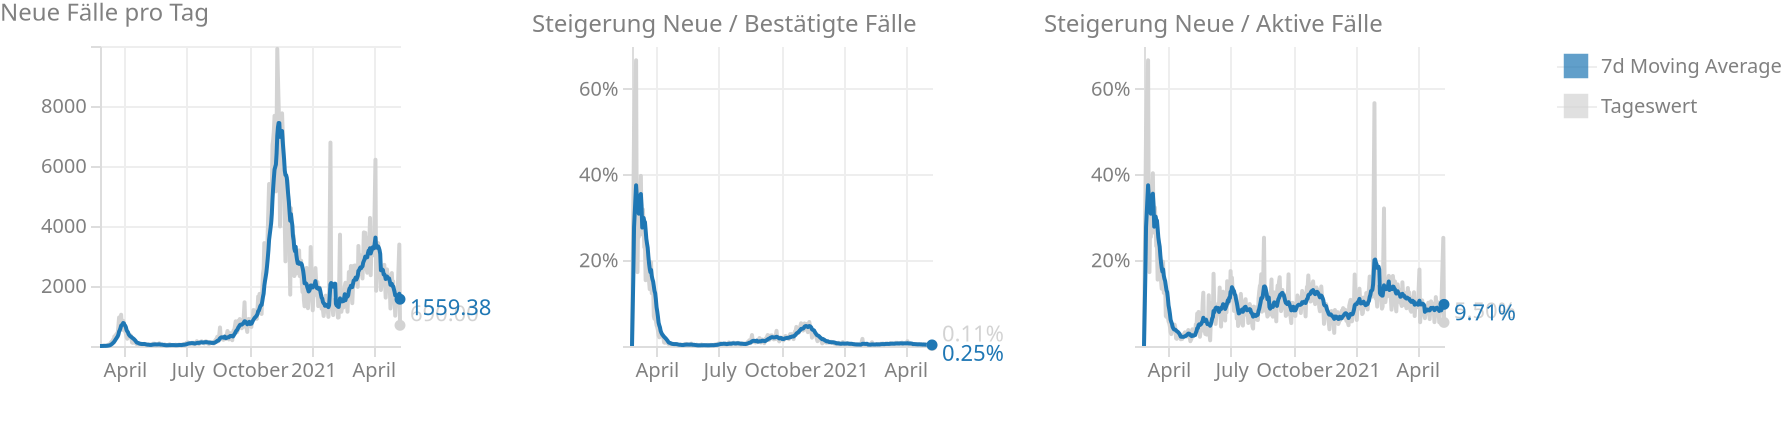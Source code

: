 {
  "$schema": "https://vega.github.io/schema/vega-lite/v5.json",
  "config": {
    "axis": {
      "domainColor": "#ddd",
      "grid": true,
      "gridColor": "#eee",
      "labelBound": true,
      "labelColor": "gray",
      "minExtent": 50,
      "tickColor": "#ddd"
    },
    "title": {
      "anchor": "start",
      "color": "gray",
      "dx": 0,
      "dy": 0,
      "fontSize": 12,
      "fontWeight": "normal"
    },
    "view": {
      "continuousHeight": 300,
      "continuousWidth": 400,
      "strokeWidth": 0
    }
  },
  "data": {
    "name": "data-efd1b5fba4a5753476e2f655ea834a0b"
  },
  "datasets": {
    "data-793b2339a016668726e02e8737965916": [
      {
        "label": "Tageswert"
      },
      {
        "label": "7d Moving Average"
      }
    ],
    "data-efd1b5fba4a5753476e2f655ea834a0b": [
      {
        "dataTime": "2020-02-25T14:30:00",
        "total_active": 2.0,
        "total_confirmed": 2,
        "total_death": 0,
        "total_recovered": 0.0,
        "total_tests": 218
      },
      {
        "dataTime": "2020-02-27T17:15:00",
        "total_active": 3.0,
        "total_confirmed": 3,
        "total_death": 0,
        "total_recovered": 0.0,
        "total_tests": 447
      },
      {
        "dataTime": "2020-02-28T16:30:00",
        "total_active": 6.0,
        "total_confirmed": 6,
        "total_death": 0,
        "total_recovered": 0.0,
        "total_tests": 763
      },
      {
        "dataTime": "2020-03-02T18:00:00",
        "total_active": 18.0,
        "total_confirmed": 18,
        "total_death": 0,
        "total_recovered": 0.0,
        "total_tests": 2683
      },
      {
        "dataTime": "2020-03-03T16:00:00",
        "total_active": 24.0,
        "total_confirmed": 24,
        "total_death": 0,
        "total_recovered": 0.0,
        "total_tests": 2683
      },
      {
        "dataTime": "2020-03-04T18:00:00",
        "total_active": 29.0,
        "total_confirmed": 29,
        "total_death": 0,
        "total_recovered": 0.0,
        "total_tests": 3138
      },
      {
        "dataTime": "2020-03-05T15:00:00",
        "total_active": 41.0,
        "total_confirmed": 41,
        "total_death": 0,
        "total_recovered": 0.0,
        "total_tests": 3711
      },
      {
        "dataTime": "2020-03-06T15:00:00",
        "total_active": 55.0,
        "total_confirmed": 55,
        "total_death": 0,
        "total_recovered": 0.0,
        "total_tests": 4000
      },
      {
        "dataTime": "2020-03-07T15:00:00",
        "total_active": 79.0,
        "total_confirmed": 79,
        "total_death": 0,
        "total_recovered": 0.0,
        "total_tests": 4308
      },
      {
        "dataTime": "2020-03-09T15:00:00",
        "total_active": 129.0,
        "total_confirmed": 131,
        "total_death": 0,
        "total_recovered": 2.0,
        "total_tests": 4734
      },
      {
        "dataTime": "2020-03-10T15:00:00",
        "total_active": 178.0,
        "total_confirmed": 182,
        "total_death": 0,
        "total_recovered": 4.0,
        "total_tests": 5026
      },
      {
        "dataTime": "2020-03-11T15:00:00",
        "total_active": 242.0,
        "total_confirmed": 246,
        "total_death": 0,
        "total_recovered": 4.0,
        "total_tests": 5362
      },
      {
        "dataTime": "2020-03-12T15:00:00",
        "total_active": 356.0,
        "total_confirmed": 361,
        "total_death": 1,
        "total_recovered": 4.0,
        "total_tests": 5869
      },
      {
        "dataTime": "2020-03-13T15:00:00",
        "total_active": 497.0,
        "total_confirmed": 504,
        "total_death": 1,
        "total_recovered": 6.0,
        "total_tests": 6582
      },
      {
        "dataTime": "2020-03-14T15:00:00",
        "total_active": 648.0,
        "total_confirmed": 655,
        "total_death": 1,
        "total_recovered": 6.0,
        "total_tests": 7467
      },
      {
        "dataTime": "2020-03-15T15:00:00",
        "total_active": 853.0,
        "total_confirmed": 860,
        "total_death": 1,
        "total_recovered": 6.0,
        "total_tests": 8167
      },
      {
        "dataTime": "2020-03-16T15:00:00",
        "total_active": 1007.0,
        "total_confirmed": 1016,
        "total_death": 3,
        "total_recovered": 6.0,
        "total_tests": 8490
      },
      {
        "dataTime": "2020-03-17T15:00:00",
        "total_active": 1320.0,
        "total_confirmed": 1332,
        "total_death": 3,
        "total_recovered": 9.0,
        "total_tests": 10278
      },
      {
        "dataTime": "2020-03-18T15:00:00",
        "total_active": 1633.0,
        "total_confirmed": 1646,
        "total_death": 4,
        "total_recovered": 9.0,
        "total_tests": 11977
      },
      {
        "dataTime": "2020-03-19T14:30:00",
        "total_active": 1998.0,
        "total_confirmed": 2013,
        "total_death": 6,
        "total_recovered": 9.0,
        "total_tests": 13724
      },
      {
        "dataTime": "2020-03-20T14:30:00",
        "total_active": 2373.0,
        "total_confirmed": 2388,
        "total_death": 6,
        "total_recovered": 9.0,
        "total_tests": 15613
      },
      {
        "dataTime": "2020-03-21T15:00:00",
        "total_active": 2797.0,
        "total_confirmed": 2814,
        "total_death": 8,
        "total_recovered": 9.0,
        "total_tests": 18545
      },
      {
        "dataTime": "2020-03-22T15:00:00",
        "total_active": 3219.0,
        "total_confirmed": 3244,
        "total_death": 16,
        "total_recovered": 9.0,
        "total_tests": 21368
      },
      {
        "dataTime": "2020-03-23T15:00:00",
        "total_active": 3894.0,
        "total_confirmed": 3924,
        "total_death": 21,
        "total_recovered": 9.0,
        "total_tests": 23429
      },
      {
        "dataTime": "2020-03-24T15:00:00",
        "total_active": 4839.0,
        "total_confirmed": 4876,
        "total_death": 28,
        "total_recovered": 9.0,
        "total_tests": 28391
      },
      {
        "dataTime": "2020-03-25T15:00:00",
        "total_active": 5520.0,
        "total_confirmed": 5560,
        "total_death": 31,
        "total_recovered": 9.0,
        "total_tests": 32407
      },
      {
        "dataTime": "2020-03-26T15:00:00",
        "total_active": 6340.0,
        "total_confirmed": 6398,
        "total_death": 49,
        "total_recovered": 9.0,
        "total_tests": 35995
      },
      {
        "dataTime": "2020-03-27T15:00:00",
        "total_active": 7338.0,
        "total_confirmed": 7399,
        "total_death": 52,
        "total_recovered": 9.0,
        "total_tests": 39552
      },
      {
        "dataTime": "2020-03-28T15:00:00",
        "total_active": 7918.0,
        "total_confirmed": 7995,
        "total_death": 68,
        "total_recovered": 9.0,
        "total_tests": 42750
      },
      {
        "dataTime": "2020-03-27T15:00:00",
        "total_active": 7374.0,
        "total_confirmed": 7441,
        "total_death": 58,
        "total_recovered": 9.0,
        "total_tests": 39552
      },
      {
        "dataTime": "2020-03-29T15:00:00",
        "total_active": 7971.0,
        "total_confirmed": 8536,
        "total_death": 86,
        "total_recovered": 479.0,
        "total_tests": 46441
      },
      {
        "dataTime": "2020-03-30T15:00:00",
        "total_active": 8633.0,
        "total_confirmed": 9377,
        "total_death": 108,
        "total_recovered": 636.0,
        "total_tests": 49455
      },
      {
        "dataTime": "2020-03-31T15:00:00",
        "total_active": 8751.0,
        "total_confirmed": 9974,
        "total_death": 128,
        "total_recovered": 1095.0,
        "total_tests": 52344
      },
      {
        "dataTime": "2020-04-01T15:00:00",
        "total_active": 8900.0,
        "total_confirmed": 10482,
        "total_death": 146,
        "total_recovered": 1436.0,
        "total_tests": 55863
      },
      {
        "dataTime": "2020-04-02T15:00:00",
        "total_active": 9060.0,
        "total_confirmed": 10967,
        "total_death": 158,
        "total_recovered": 1749.0,
        "total_tests": 92190
      },
      {
        "dataTime": "2020-04-03T15:00:00",
        "total_active": 9193.0,
        "total_confirmed": 11383,
        "total_death": 168,
        "total_recovered": 2022.0,
        "total_tests": 98343
      },
      {
        "dataTime": "2020-04-04T15:00:00",
        "total_active": 8972.0,
        "total_confirmed": 11665,
        "total_death": 186,
        "total_recovered": 2507.0,
        "total_tests": 104134
      },
      {
        "dataTime": "2020-04-05T15:00:00",
        "total_active": 8705.0,
        "total_confirmed": 11907,
        "total_death": 204,
        "total_recovered": 2998.0,
        "total_tests": 108416
      },
      {
        "dataTime": "2020-04-06T15:00:00",
        "total_active": 8523.0,
        "total_confirmed": 12206,
        "total_death": 220,
        "total_recovered": 3463.0,
        "total_tests": 111296
      },
      {
        "dataTime": "2020-04-07T15:00:00",
        "total_active": 8230.0,
        "total_confirmed": 12519,
        "total_death": 243,
        "total_recovered": 4046.0,
        "total_tests": 115235
      },
      {
        "dataTime": "2020-04-08T15:00:00",
        "total_active": 8067.0,
        "total_confirmed": 12852,
        "total_death": 273,
        "total_recovered": 4512.0,
        "total_tests": 120755
      },
      {
        "dataTime": "2020-04-09T15:00:00",
        "total_active": 7603.0,
        "total_confirmed": 13138,
        "total_death": 295,
        "total_recovered": 5240.0,
        "total_tests": 126287
      },
      {
        "dataTime": "2020-04-10T15:00:00",
        "total_active": 7109.0,
        "total_confirmed": 13492,
        "total_death": 319,
        "total_recovered": 6064.0,
        "total_tests": 134743
      },
      {
        "dataTime": "2020-04-11T15:00:00",
        "total_active": 6835.0,
        "total_confirmed": 13776,
        "total_death": 337,
        "total_recovered": 6604.0,
        "total_tests": 140975
      },
      {
        "dataTime": "2020-04-12T15:00:00",
        "total_active": 6557.0,
        "total_confirmed": 13894,
        "total_death": 350,
        "total_recovered": 6987.0,
        "total_tests": 144877
      },
      {
        "dataTime": "2020-04-13T15:00:00",
        "total_active": 6288.0,
        "total_confirmed": 13999,
        "total_death": 368,
        "total_recovered": 7343.0,
        "total_tests": 148412
      },
      {
        "dataTime": "2020-04-14T15:00:00",
        "total_active": 6142.0,
        "total_confirmed": 14159,
        "total_death": 384,
        "total_recovered": 7633.0,
        "total_tests": 151796
      },
      {
        "dataTime": "2020-04-15T15:00:00",
        "total_active": 5830.0,
        "total_confirmed": 14321,
        "total_death": 393,
        "total_recovered": 8098.0,
        "total_tests": 156801
      },
      {
        "dataTime": "2020-04-16T15:00:00",
        "total_active": 5055.0,
        "total_confirmed": 14451,
        "total_death": 410,
        "total_recovered": 8986.0,
        "total_tests": 162816
      },
      {
        "dataTime": "2020-04-17T15:00:00",
        "total_active": 4418.0,
        "total_confirmed": 14553,
        "total_death": 431,
        "total_recovered": 9704.0,
        "total_tests": 169272
      },
      {
        "dataTime": "2020-04-18T15:00:00",
        "total_active": 3980.0,
        "total_confirmed": 14637,
        "total_death": 443,
        "total_recovered": 10214.0,
        "total_tests": 175932
      },
      {
        "dataTime": "2020-04-19T15:00:00",
        "total_active": 3743.0,
        "total_confirmed": 14696,
        "total_death": 452,
        "total_recovered": 10501.0,
        "total_tests": 179243
      },
      {
        "dataTime": "2020-04-20T15:00:00",
        "total_active": 3654.0,
        "total_confirmed": 14755,
        "total_death": 470,
        "total_recovered": 10631.0,
        "total_tests": 182949
      },
      {
        "dataTime": "2020-04-21T15:00:00",
        "total_active": 3348.0,
        "total_confirmed": 14810,
        "total_death": 491,
        "total_recovered": 10971.0,
        "total_tests": 189018
      },
      {
        "dataTime": "2020-04-22T15:00:00",
        "total_active": 3051.0,
        "total_confirmed": 14889,
        "total_death": 510,
        "total_recovered": 11328.0,
        "total_tests": 201794
      },
      {
        "dataTime": "2020-04-23T15:00:00",
        "total_active": 2747.0,
        "total_confirmed": 14963,
        "total_death": 522,
        "total_recovered": 11694.0,
        "total_tests": 205835
      },
      {
        "dataTime": "2020-04-24T15:00:00",
        "total_active": 2636.0,
        "total_confirmed": 15038,
        "total_death": 530,
        "total_recovered": 11872.0,
        "total_tests": 212686
      },
      {
        "dataTime": "2020-04-25T15:00:00",
        "total_active": 2478.0,
        "total_confirmed": 15117,
        "total_death": 536,
        "total_recovered": 12103.0,
        "total_tests": 221089
      },
      {
        "dataTime": "2020-04-26T15:00:00",
        "total_active": 2351.0,
        "total_confirmed": 15175,
        "total_death": 542,
        "total_recovered": 12282.0,
        "total_tests": 227631
      },
      {
        "dataTime": "2020-04-27T15:00:00",
        "total_active": 2328.0,
        "total_confirmed": 15239,
        "total_death": 549,
        "total_recovered": 12362.0,
        "total_tests": 232537
      },
      {
        "dataTime": "2020-04-28T15:00:00",
        "total_active": 2137.0,
        "total_confirmed": 15286,
        "total_death": 569,
        "total_recovered": 12580.0,
        "total_tests": 239578
      },
      {
        "dataTime": "2020-04-29T15:00:00",
        "total_active": 1993.0,
        "total_confirmed": 15352,
        "total_death": 580,
        "total_recovered": 12779.0,
        "total_tests": 247754
      },
      {
        "dataTime": "2020-04-30T15:00:00",
        "total_active": 1933.0,
        "total_confirmed": 15424,
        "total_death": 584,
        "total_recovered": 12907.0,
        "total_tests": 256399
      },
      {
        "dataTime": "2020-05-01T15:00:00",
        "total_active": 1789.0,
        "total_confirmed": 15470,
        "total_death": 589,
        "total_recovered": 13092.0,
        "total_tests": 264079
      },
      {
        "dataTime": "2020-05-02T15:00:00",
        "total_active": 1732.0,
        "total_confirmed": 15508,
        "total_death": 596,
        "total_recovered": 13180.0,
        "total_tests": 269619
      },
      {
        "dataTime": "2020-05-03T15:00:00",
        "total_active": 1701.0,
        "total_confirmed": 15527,
        "total_death": 598,
        "total_recovered": 13228.0,
        "total_tests": 274355
      },
      {
        "dataTime": "2020-05-04T15:00:00",
        "total_active": 1635.0,
        "total_confirmed": 15551,
        "total_death": 600,
        "total_recovered": 13316.0,
        "total_tests": 279071
      },
      {
        "dataTime": "2020-05-05T15:00:00",
        "total_active": 1511.0,
        "total_confirmed": 15579,
        "total_death": 606,
        "total_recovered": 13462.0,
        "total_tests": 285883
      },
      {
        "dataTime": "2020-05-06T15:00:00",
        "total_active": 1386.0,
        "total_confirmed": 15633,
        "total_death": 608,
        "total_recovered": 13639.0,
        "total_tests": 292254
      },
      {
        "dataTime": "2020-05-07T15:00:00",
        "total_active": 1358.0,
        "total_confirmed": 15665,
        "total_death": 609,
        "total_recovered": 13698.0,
        "total_tests": 297894
      },
      {
        "dataTime": "2020-05-08T15:00:00",
        "total_active": 1264.0,
        "total_confirmed": 15714,
        "total_death": 614,
        "total_recovered": 13836.0,
        "total_tests": 304069
      },
      {
        "dataTime": "2020-05-09T15:00:00",
        "total_active": 1213.0,
        "total_confirmed": 15756,
        "total_death": 615,
        "total_recovered": 13928.0,
        "total_tests": 311690
      },
      {
        "dataTime": "2020-05-10T15:00:00",
        "total_active": 1177.0,
        "total_confirmed": 15786,
        "total_death": 618,
        "total_recovered": 13991.0,
        "total_tests": 316508
      },
      {
        "dataTime": "2020-05-11T15:00:00",
        "total_active": 1164.0,
        "total_confirmed": 15845,
        "total_death": 620,
        "total_recovered": 14061.0,
        "total_tests": 319484
      },
      {
        "dataTime": "2020-05-12T15:00:00",
        "total_active": 1123.0,
        "total_confirmed": 15894,
        "total_death": 623,
        "total_recovered": 14148.0,
        "total_tests": 329314
      },
      {
        "dataTime": "2020-05-13T15:00:00",
        "total_active": 1045.0,
        "total_confirmed": 15973,
        "total_death": 624,
        "total_recovered": 14304.0,
        "total_tests": 336252
      },
      {
        "dataTime": "2020-05-14T15:00:00",
        "total_active": 983.0,
        "total_confirmed": 16014,
        "total_death": 626,
        "total_recovered": 14405.0,
        "total_tests": 344606
      },
      {
        "dataTime": "2020-05-15T15:00:00",
        "total_active": 994.0,
        "total_confirmed": 16093,
        "total_death": 628,
        "total_recovered": 14471.0,
        "total_tests": 351351
      },
      {
        "dataTime": "2020-05-16T15:00:00",
        "total_active": 993.0,
        "total_confirmed": 16146,
        "total_death": 629,
        "total_recovered": 14524.0,
        "total_tests": 357393
      },
      {
        "dataTime": "2020-05-17T15:00:00",
        "total_active": 975.0,
        "total_confirmed": 16167,
        "total_death": 629,
        "total_recovered": 14563.0,
        "total_tests": 362509
      },
      {
        "dataTime": "2020-05-18T15:00:00",
        "total_active": 958.0,
        "total_confirmed": 16201,
        "total_death": 629,
        "total_recovered": 14614.0,
        "total_tests": 365873
      },
      {
        "dataTime": "2020-05-19T15:00:00",
        "total_active": 951.0,
        "total_confirmed": 16261,
        "total_death": 632,
        "total_recovered": 14678.0,
        "total_tests": 372435
      },
      {
        "dataTime": "2020-05-21T15:00:00",
        "total_active": 751.0,
        "total_confirmed": 16335,
        "total_death": 633,
        "total_recovered": 14951.0,
        "total_tests": 385607
      },
      {
        "dataTime": "2020-05-20T15:00:00",
        "total_active": 780.0,
        "total_confirmed": 16295,
        "total_death": 633,
        "total_recovered": 14882.0,
        "total_tests": 379592
      },
      {
        "dataTime": "2020-05-22T15:00:00",
        "total_active": 748.0,
        "total_confirmed": 16388,
        "total_death": 635,
        "total_recovered": 15005.0,
        "total_tests": 390488
      },
      {
        "dataTime": "2020-05-23T15:00:00",
        "total_active": 740.0,
        "total_confirmed": 16414,
        "total_death": 639,
        "total_recovered": 15035.0,
        "total_tests": 396363
      },
      {
        "dataTime": "2020-05-24T15:00:00",
        "total_active": 737.0,
        "total_confirmed": 16440,
        "total_death": 640,
        "total_recovered": 15063.0,
        "total_tests": 401857
      },
      {
        "dataTime": "2020-05-25T15:00:00",
        "total_active": 680.0,
        "total_confirmed": 16459,
        "total_death": 641,
        "total_recovered": 15138.0,
        "total_tests": 405341
      },
      {
        "dataTime": "2020-05-26T15:00:00",
        "total_active": 672.0,
        "total_confirmed": 16497,
        "total_death": 643,
        "total_recovered": 15182.0,
        "total_tests": 411185
      },
      {
        "dataTime": "2020-05-27T15:00:00",
        "total_active": 641.0,
        "total_confirmed": 16514,
        "total_death": 645,
        "total_recovered": 15228.0,
        "total_tests": 418706
      },
      {
        "dataTime": "2020-05-28T15:00:00",
        "total_active": 590.0,
        "total_confirmed": 16544,
        "total_death": 668,
        "total_recovered": 15286.0,
        "total_tests": 427372
      },
      {
        "dataTime": "2020-05-29T15:00:00",
        "total_active": 560.0,
        "total_confirmed": 16575,
        "total_death": 668,
        "total_recovered": 15347.0,
        "total_tests": 434302
      },
      {
        "dataTime": "2020-05-30T18:00:00",
        "total_active": 439.0,
        "total_confirmed": 16627,
        "total_death": 668,
        "total_recovered": 15520.0,
        "total_tests": 442143
      },
      {
        "dataTime": "2020-05-31T15:30:00",
        "total_active": 377.0,
        "total_confirmed": 16638,
        "total_death": 668,
        "total_recovered": 15593.0,
        "total_tests": 448534
      },
      {
        "dataTime": "2020-06-01T15:00:00",
        "total_active": 379.0,
        "total_confirmed": 16643,
        "total_death": 668,
        "total_recovered": 15596.0,
        "total_tests": 451820
      },
      {
        "dataTime": "2020-06-02T15:00:00",
        "total_active": 366.0,
        "total_confirmed": 16664,
        "total_death": 669,
        "total_recovered": 15629.0,
        "total_tests": 456378
      },
      {
        "dataTime": "2020-06-03T15:00:00",
        "total_active": 358.0,
        "total_confirmed": 16700,
        "total_death": 670,
        "total_recovered": 15672.0,
        "total_tests": 462958
      },
      {
        "dataTime": "2020-06-04T15:00:00",
        "total_active": 344.0,
        "total_confirmed": 16731,
        "total_death": 670,
        "total_recovered": 15717.0,
        "total_tests": 471466
      },
      {
        "dataTime": "2020-06-05T15:00:00",
        "total_active": 343.0,
        "total_confirmed": 16757,
        "total_death": 672,
        "total_recovered": 15742.0,
        "total_tests": 479449
      },
      {
        "dataTime": "2020-06-06T15:00:00",
        "total_active": 356.0,
        "total_confirmed": 16817,
        "total_death": 672,
        "total_recovered": 15789.0,
        "total_tests": 485912
      },
      {
        "dataTime": "2020-06-07T15:00:00",
        "total_active": 389.0,
        "total_confirmed": 16854,
        "total_death": 672,
        "total_recovered": 15793.0,
        "total_tests": 489597
      },
      {
        "dataTime": "2020-06-08T15:00:00",
        "total_active": 368.0,
        "total_confirmed": 16879,
        "total_death": 672,
        "total_recovered": 15839.0,
        "total_tests": 494761
      },
      {
        "dataTime": "2020-06-09T15:00:00",
        "total_active": 350.0,
        "total_confirmed": 16897,
        "total_death": 672,
        "total_recovered": 15875.0,
        "total_tests": 500921
      },
      {
        "dataTime": "2020-06-10T15:00:00",
        "total_active": 337.0,
        "total_confirmed": 16920,
        "total_death": 673,
        "total_recovered": 15910.0,
        "total_tests": 506344
      },
      {
        "dataTime": "2020-06-11T15:00:00",
        "total_active": 322.0,
        "total_confirmed": 16945,
        "total_death": 674,
        "total_recovered": 15949.0,
        "total_tests": 512501
      },
      {
        "dataTime": "2020-06-12T15:00:00",
        "total_active": 310.0,
        "total_confirmed": 16970,
        "total_death": 675,
        "total_recovered": 15985.0,
        "total_tests": 516581
      },
      {
        "dataTime": "2020-06-13T15:00:00",
        "total_active": 312.0,
        "total_confirmed": 17001,
        "total_death": 677,
        "total_recovered": 16012.0,
        "total_tests": 520976
      },
      {
        "dataTime": "2020-06-14T15:30:00",
        "total_active": 293.0,
        "total_confirmed": 17029,
        "total_death": 677,
        "total_recovered": 16059.0,
        "total_tests": 524840
      },
      {
        "dataTime": "2020-06-15T15:00:00",
        "total_active": 330.0,
        "total_confirmed": 17074,
        "total_death": 678,
        "total_recovered": 16066.0,
        "total_tests": 527670
      },
      {
        "dataTime": "2020-06-16T15:00:00",
        "total_active": 332.0,
        "total_confirmed": 17102,
        "total_death": 681,
        "total_recovered": 16089.0,
        "total_tests": 532700
      },
      {
        "dataTime": "2020-06-17T15:00:00",
        "total_active": 331.0,
        "total_confirmed": 17117,
        "total_death": 687,
        "total_recovered": 16099.0,
        "total_tests": 540615
      },
      {
        "dataTime": "2020-06-18T15:00:00",
        "total_active": 366.0,
        "total_confirmed": 17155,
        "total_death": 688,
        "total_recovered": 16101.0,
        "total_tests": 545927
      },
      {
        "dataTime": "2020-06-19T15:00:00",
        "total_active": 358.0,
        "total_confirmed": 17187,
        "total_death": 688,
        "total_recovered": 16141.0,
        "total_tests": 552130
      },
      {
        "dataTime": "2020-06-20T15:00:00",
        "total_active": 371.0,
        "total_confirmed": 17234,
        "total_death": 688,
        "total_recovered": 16175.0,
        "total_tests": 558208
      },
      {
        "dataTime": "2020-06-21T15:00:00",
        "total_active": 374.0,
        "total_confirmed": 17261,
        "total_death": 690,
        "total_recovered": 16197.0,
        "total_tests": 560584
      },
      {
        "dataTime": "2020-06-22T15:00:00",
        "total_active": 371.0,
        "total_confirmed": 17302,
        "total_death": 690,
        "total_recovered": 16241.0,
        "total_tests": 565800
      },
      {
        "dataTime": "2020-06-23T15:00:00",
        "total_active": 370.0,
        "total_confirmed": 17324,
        "total_death": 693,
        "total_recovered": 16261.0,
        "total_tests": 572473
      },
      {
        "dataTime": "2020-06-24T15:00:00",
        "total_active": 395.0,
        "total_confirmed": 17370,
        "total_death": 693,
        "total_recovered": 16282.0,
        "total_tests": 578584
      },
      {
        "dataTime": "2020-06-25T15:00:00",
        "total_active": 382.0,
        "total_confirmed": 17400,
        "total_death": 698,
        "total_recovered": 16320.0,
        "total_tests": 584243
      },
      {
        "dataTime": "2020-06-26T15:00:00",
        "total_active": 417.0,
        "total_confirmed": 17463,
        "total_death": 698,
        "total_recovered": 16348.0,
        "total_tests": 590442
      },
      {
        "dataTime": "2020-06-27T15:00:00",
        "total_active": 456.0,
        "total_confirmed": 17527,
        "total_death": 700,
        "total_recovered": 16371.0,
        "total_tests": 597495
      },
      {
        "dataTime": "2020-06-28T15:00:00",
        "total_active": 471.0,
        "total_confirmed": 17574,
        "total_death": 702,
        "total_recovered": 16401.0,
        "total_tests": 602520
      },
      {
        "dataTime": "2020-06-29T15:00:00",
        "total_active": 527.0,
        "total_confirmed": 17650,
        "total_death": 703,
        "total_recovered": 16420.0,
        "total_tests": 606375
      },
      {
        "dataTime": "2020-06-30T15:00:00",
        "total_active": 523.0,
        "total_confirmed": 17706,
        "total_death": 705,
        "total_recovered": 16478.0,
        "total_tests": 612756
      },
      {
        "dataTime": "2020-07-01T15:00:00",
        "total_active": 618.0,
        "total_confirmed": 17814,
        "total_death": 705,
        "total_recovered": 16491.0,
        "total_tests": 620866
      },
      {
        "dataTime": "2020-07-02T15:00:00",
        "total_active": 677.0,
        "total_confirmed": 17896,
        "total_death": 705,
        "total_recovered": 16514.0,
        "total_tests": 628700
      },
      {
        "dataTime": "2020-07-03T15:00:00",
        "total_active": 753.0,
        "total_confirmed": 18016,
        "total_death": 705,
        "total_recovered": 16558.0,
        "total_tests": 635505
      },
      {
        "dataTime": "2020-07-04T15:00:00",
        "total_active": 805.0,
        "total_confirmed": 18117,
        "total_death": 705,
        "total_recovered": 16607.0,
        "total_tests": 642679
      },
      {
        "dataTime": "2020-07-05T15:00:00",
        "total_active": 896.0,
        "total_confirmed": 18217,
        "total_death": 706,
        "total_recovered": 16615.0,
        "total_tests": 647804
      },
      {
        "dataTime": "2020-07-06T15:00:00",
        "total_active": 941.0,
        "total_confirmed": 18294,
        "total_death": 706,
        "total_recovered": 16647.0,
        "total_tests": 654105
      },
      {
        "dataTime": "2020-07-07T15:00:00",
        "total_active": 984.0,
        "total_confirmed": 18376,
        "total_death": 706,
        "total_recovered": 16686.0,
        "total_tests": 660149
      },
      {
        "dataTime": "2020-07-08T15:00:00",
        "total_active": 1045.0,
        "total_confirmed": 18472,
        "total_death": 706,
        "total_recovered": 16721.0,
        "total_tests": 668220
      },
      {
        "dataTime": "2020-07-09T15:00:00",
        "total_active": 1117.0,
        "total_confirmed": 18581,
        "total_death": 706,
        "total_recovered": 16758.0,
        "total_tests": 675727
      },
      {
        "dataTime": "2020-07-10T15:00:00",
        "total_active": 1140.0,
        "total_confirmed": 18654,
        "total_death": 706,
        "total_recovered": 16808.0,
        "total_tests": 683484
      },
      {
        "dataTime": "2020-07-11T15:00:00",
        "total_active": 1193.0,
        "total_confirmed": 18763,
        "total_death": 706,
        "total_recovered": 16864.0,
        "total_tests": 691709
      },
      {
        "dataTime": "2020-07-12T15:00:00",
        "total_active": 1157.0,
        "total_confirmed": 18817,
        "total_death": 708,
        "total_recovered": 16952.0,
        "total_tests": 696740
      },
      {
        "dataTime": "2020-07-13T15:00:00",
        "total_active": 1169.0,
        "total_confirmed": 18877,
        "total_death": 708,
        "total_recovered": 17000.0,
        "total_tests": 700616
      },
      {
        "dataTime": "2020-07-14T15:00:00",
        "total_active": 1203.0,
        "total_confirmed": 18985,
        "total_death": 709,
        "total_recovered": 17073.0,
        "total_tests": 708128
      },
      {
        "dataTime": "2020-07-15T15:00:00",
        "total_active": 1226.0,
        "total_confirmed": 19111,
        "total_death": 710,
        "total_recovered": 17175.0,
        "total_tests": 716293
      },
      {
        "dataTime": "2020-07-16T15:00:00",
        "total_active": 1316.0,
        "total_confirmed": 19271,
        "total_death": 711,
        "total_recovered": 17244.0,
        "total_tests": 726345
      },
      {
        "dataTime": "2020-07-17T15:00:00",
        "total_active": 1361.0,
        "total_confirmed": 19407,
        "total_death": 711,
        "total_recovered": 17335.0,
        "total_tests": 734413
      },
      {
        "dataTime": "2020-07-18T15:00:00",
        "total_active": 1297.0,
        "total_confirmed": 19509,
        "total_death": 711,
        "total_recovered": 17501.0,
        "total_tests": 743090
      },
      {
        "dataTime": "2020-07-19T15:00:00",
        "total_active": 1259.0,
        "total_confirmed": 19569,
        "total_death": 711,
        "total_recovered": 17599.0,
        "total_tests": 748669
      },
      {
        "dataTime": "2020-07-20T15:00:00",
        "total_active": 1300.0,
        "total_confirmed": 19670,
        "total_death": 711,
        "total_recovered": 17659.0,
        "total_tests": 798436
      },
      {
        "dataTime": "2020-07-21T15:00:00",
        "total_active": 1375.0,
        "total_confirmed": 19801,
        "total_death": 710,
        "total_recovered": 17716.0,
        "total_tests": 805600
      },
      {
        "dataTime": "2020-07-22T15:00:00",
        "total_active": 1383.0,
        "total_confirmed": 19943,
        "total_death": 711,
        "total_recovered": 17849.0,
        "total_tests": 814681
      },
      {
        "dataTime": "2020-07-23T15:00:00",
        "total_active": 1447.0,
        "total_confirmed": 20101,
        "total_death": 711,
        "total_recovered": 17943.0,
        "total_tests": 826031
      },
      {
        "dataTime": "2020-07-24T15:00:00",
        "total_active": 1471.0,
        "total_confirmed": 20224,
        "total_death": 711,
        "total_recovered": 18042.0,
        "total_tests": 833841
      },
      {
        "dataTime": "2020-07-25T15:00:00",
        "total_active": 1497.0,
        "total_confirmed": 20332,
        "total_death": 711,
        "total_recovered": 18124.0,
        "total_tests": 840890
      },
      {
        "dataTime": "2020-07-26T15:00:00",
        "total_active": 1535.0,
        "total_confirmed": 20456,
        "total_death": 712,
        "total_recovered": 18209.0,
        "total_tests": 847898
      },
      {
        "dataTime": "2020-07-27T15:00:00",
        "total_active": 1582.0,
        "total_confirmed": 20541,
        "total_death": 713,
        "total_recovered": 18246.0,
        "total_tests": 853169
      },
      {
        "dataTime": "2020-07-28T15:00:00",
        "total_active": 1589.0,
        "total_confirmed": 20681,
        "total_death": 713,
        "total_recovered": 18379.0,
        "total_tests": 861206
      },
      {
        "dataTime": "2020-07-29T15:00:00",
        "total_active": 1593.0,
        "total_confirmed": 20837,
        "total_death": 716,
        "total_recovered": 18528.0,
        "total_tests": 870602
      },
      {
        "dataTime": "2020-07-30T15:00:00",
        "total_active": 1643.0,
        "total_confirmed": 20989,
        "total_death": 718,
        "total_recovered": 18628.0,
        "total_tests": 880036
      },
      {
        "dataTime": "2020-07-31T15:00:00",
        "total_active": 1607.0,
        "total_confirmed": 21083,
        "total_death": 718,
        "total_recovered": 18758.0,
        "total_tests": 890461
      },
      {
        "dataTime": "2020-08-01T15:00:00",
        "total_active": 1565.0,
        "total_confirmed": 21194,
        "total_death": 718,
        "total_recovered": 18911.0,
        "total_tests": 897819
      },
      {
        "dataTime": "2020-08-02T15:00:00",
        "total_active": 1564.0,
        "total_confirmed": 21266,
        "total_death": 718,
        "total_recovered": 18984.0,
        "total_tests": 905314
      },
      {
        "dataTime": "2020-08-03T15:00:00",
        "total_active": 1548.0,
        "total_confirmed": 21329,
        "total_death": 718,
        "total_recovered": 19063.0,
        "total_tests": 910437
      },
      {
        "dataTime": "2020-08-04T15:00:00",
        "total_active": 1403.0,
        "total_confirmed": 21458,
        "total_death": 719,
        "total_recovered": 19336.0,
        "total_tests": 916778
      },
      {
        "dataTime": "2020-08-05T15:00:00",
        "total_active": 1382.0,
        "total_confirmed": 21565,
        "total_death": 719,
        "total_recovered": 19464.0,
        "total_tests": 923902
      },
      {
        "dataTime": "2020-08-06T15:00:00",
        "total_active": 1366.0,
        "total_confirmed": 21681,
        "total_death": 719,
        "total_recovered": 19596.0,
        "total_tests": 937275
      },
      {
        "dataTime": "2020-08-07T15:00:00",
        "total_active": 1397.0,
        "total_confirmed": 21807,
        "total_death": 720,
        "total_recovered": 19690.0,
        "total_tests": 947305
      },
      {
        "dataTime": "2020-08-08T15:00:00",
        "total_active": 1388.0,
        "total_confirmed": 21921,
        "total_death": 721,
        "total_recovered": 19812.0,
        "total_tests": 955239
      },
      {
        "dataTime": "2020-08-09T15:00:00",
        "total_active": 1360.0,
        "total_confirmed": 22004,
        "total_death": 721,
        "total_recovered": 19923.0,
        "total_tests": 961868
      },
      {
        "dataTime": "2020-08-10T15:00:00",
        "total_active": 1353.0,
        "total_confirmed": 22086,
        "total_death": 723,
        "total_recovered": 20010.0,
        "total_tests": 965758
      },
      {
        "dataTime": "2020-08-11T15:00:00",
        "total_active": 1394.0,
        "total_confirmed": 22240,
        "total_death": 723,
        "total_recovered": 20123.0,
        "total_tests": 974508
      },
      {
        "dataTime": "2020-08-12T15:00:00",
        "total_active": 1430.0,
        "total_confirmed": 22422,
        "total_death": 724,
        "total_recovered": 20268.0,
        "total_tests": 983018
      },
      {
        "dataTime": "2020-08-13T15:00:00",
        "total_active": 1572.0,
        "total_confirmed": 22643,
        "total_death": 725,
        "total_recovered": 20346.0,
        "total_tests": 991508
      },
      {
        "dataTime": "2020-08-14T15:00:00",
        "total_active": 1657.0,
        "total_confirmed": 22881,
        "total_death": 725,
        "total_recovered": 20499.0,
        "total_tests": 1003432
      },
      {
        "dataTime": "2020-08-15T15:00:00",
        "total_active": 1833.0,
        "total_confirmed": 23188,
        "total_death": 728,
        "total_recovered": 20627.0,
        "total_tests": 1009354
      },
      {
        "dataTime": "2020-08-16T15:00:00",
        "total_active": 1934.0,
        "total_confirmed": 23343,
        "total_death": 728,
        "total_recovered": 20681.0,
        "total_tests": 1018490
      },
      {
        "dataTime": "2020-08-17T15:00:00",
        "total_active": 2021.0,
        "total_confirmed": 23515,
        "total_death": 729,
        "total_recovered": 20765.0,
        "total_tests": 1024067
      },
      {
        "dataTime": "2020-08-19T15:00:00",
        "total_active": 2446.0,
        "total_confirmed": 24133,
        "total_death": 729,
        "total_recovered": 20958.0,
        "total_tests": 1048216
      },
      {
        "dataTime": "2020-08-20T15:00:00",
        "total_active": 2613.0,
        "total_confirmed": 24435,
        "total_death": 729,
        "total_recovered": 21093.0,
        "total_tests": 1061437
      },
      {
        "dataTime": "2020-08-21T15:00:00",
        "total_active": 2738.0,
        "total_confirmed": 24728,
        "total_death": 730,
        "total_recovered": 21260.0,
        "total_tests": 1075409
      },
      {
        "dataTime": "2020-08-22T15:00:00",
        "total_active": 2818.0,
        "total_confirmed": 24956,
        "total_death": 732,
        "total_recovered": 21406.0,
        "total_tests": 1087155
      },
      {
        "dataTime": "2020-08-23T15:00:00",
        "total_active": 2907.0,
        "total_confirmed": 25197,
        "total_death": 732,
        "total_recovered": 21558.0,
        "total_tests": 1094987
      },
      {
        "dataTime": "2020-08-24T15:00:00",
        "total_active": 3014.0,
        "total_confirmed": 25404,
        "total_death": 733,
        "total_recovered": 21657.0,
        "total_tests": 1101206
      },
      {
        "dataTime": "2020-08-25T15:00:00",
        "total_active": 3073.0,
        "total_confirmed": 25694,
        "total_death": 733,
        "total_recovered": 21888.0,
        "total_tests": 1110089
      },
      {
        "dataTime": "2020-08-26T15:00:00",
        "total_active": 3141.0,
        "total_confirmed": 26019,
        "total_death": 733,
        "total_recovered": 22145.0,
        "total_tests": 1119199
      },
      {
        "dataTime": "2020-08-27T15:00:00",
        "total_active": 3203.0,
        "total_confirmed": 26253,
        "total_death": 733,
        "total_recovered": 22317.0,
        "total_tests": 1133243
      },
      {
        "dataTime": "2020-08-28T15:00:00",
        "total_active": 3202.0,
        "total_confirmed": 26529,
        "total_death": 733,
        "total_recovered": 22594.0,
        "total_tests": 1147944
      },
      {
        "dataTime": "2020-08-30T15:00:00",
        "total_active": 3227.0,
        "total_confirmed": 27030,
        "total_death": 733,
        "total_recovered": 23070.0,
        "total_tests": 1172092
      },
      {
        "dataTime": "2020-08-31T15:00:00",
        "total_active": 3335.0,
        "total_confirmed": 27294,
        "total_death": 733,
        "total_recovered": 23226.0,
        "total_tests": 1180711
      },
      {
        "dataTime": "2020-09-01T15:00:00",
        "total_active": 3215.0,
        "total_confirmed": 27514,
        "total_death": 734,
        "total_recovered": 23565.0,
        "total_tests": 1193127
      },
      {
        "dataTime": "2020-09-02T15:00:00",
        "total_active": 3385.0,
        "total_confirmed": 27939,
        "total_death": 734,
        "total_recovered": 23820.0,
        "total_tests": 1210568
      },
      {
        "dataTime": "2020-09-03T15:00:00",
        "total_active": 3461.0,
        "total_confirmed": 28367,
        "total_death": 735,
        "total_recovered": 24171.0,
        "total_tests": 1225257
      },
      {
        "dataTime": "2020-09-04T15:00:00",
        "total_active": 3399.0,
        "total_confirmed": 28647,
        "total_death": 735,
        "total_recovered": 24513.0,
        "total_tests": 1236489
      },
      {
        "dataTime": "2020-09-05T15:00:00",
        "total_active": 3379.0,
        "total_confirmed": 28942,
        "total_death": 735,
        "total_recovered": 24828.0,
        "total_tests": 1247807
      },
      {
        "dataTime": "2020-09-06T15:00:00",
        "total_active": 3356.0,
        "total_confirmed": 29135,
        "total_death": 736,
        "total_recovered": 25043.0,
        "total_tests": 1255825
      },
      {
        "dataTime": "2020-09-07T15:00:00",
        "total_active": 3527.0,
        "total_confirmed": 29573,
        "total_death": 746,
        "total_recovered": 25300.0,
        "total_tests": 1266223
      },
      {
        "dataTime": "2020-09-08T15:00:00",
        "total_active": 3722.0,
        "total_confirmed": 30098,
        "total_death": 747,
        "total_recovered": 25629.0,
        "total_tests": 1276477
      },
      {
        "dataTime": "2020-09-09T15:00:00",
        "total_active": 4124.0,
        "total_confirmed": 30635,
        "total_death": 747,
        "total_recovered": 25764.0,
        "total_tests": 1288059
      },
      {
        "dataTime": "2020-09-10T15:00:00",
        "total_active": 4522.0,
        "total_confirmed": 31313,
        "total_death": 748,
        "total_recovered": 26043.0,
        "total_tests": 1303030
      },
      {
        "dataTime": "2020-09-11T15:00:00",
        "total_active": 5129.0,
        "total_confirmed": 32136,
        "total_death": 750,
        "total_recovered": 26257.0,
        "total_tests": 1316819
      },
      {
        "dataTime": "2020-09-12T15:00:00",
        "total_active": 5394.0,
        "total_confirmed": 32727,
        "total_death": 754,
        "total_recovered": 26579.0,
        "total_tests": 1331493
      },
      {
        "dataTime": "2020-09-13T15:00:00",
        "total_active": 5673.0,
        "total_confirmed": 33189,
        "total_death": 756,
        "total_recovered": 26760.0,
        "total_tests": 1342066
      },
      {
        "dataTime": "2020-09-14T15:00:00",
        "total_active": 5950.0,
        "total_confirmed": 33717,
        "total_death": 757,
        "total_recovered": 27010.0,
        "total_tests": 1351408
      },
      {
        "dataTime": "2020-09-15T15:00:00",
        "total_active": 6450.0,
        "total_confirmed": 34561,
        "total_death": 757,
        "total_recovered": 27354.0,
        "total_tests": 1364508
      },
      {
        "dataTime": "2020-09-16T15:00:00",
        "total_active": 6897.0,
        "total_confirmed": 35310,
        "total_death": 758,
        "total_recovered": 27655.0,
        "total_tests": 1379839
      },
      {
        "dataTime": "2020-09-17T15:00:00",
        "total_active": 7406.0,
        "total_confirmed": 36208,
        "total_death": 758,
        "total_recovered": 28044.0,
        "total_tests": 1395111
      },
      {
        "dataTime": "2020-09-18T15:00:00",
        "total_active": 7788.0,
        "total_confirmed": 37002,
        "total_death": 763,
        "total_recovered": 28451.0,
        "total_tests": 1413965
      },
      {
        "dataTime": "2020-09-19T15:00:00",
        "total_active": 8106.0,
        "total_confirmed": 37832,
        "total_death": 765,
        "total_recovered": 28961.0,
        "total_tests": 1432099
      },
      {
        "dataTime": "2020-09-20T15:00:00",
        "total_active": 8429.0,
        "total_confirmed": 38424,
        "total_death": 766,
        "total_recovered": 29229.0,
        "total_tests": 1444683
      },
      {
        "dataTime": "2020-09-21T15:00:00",
        "total_active": 8780.0,
        "total_confirmed": 39063,
        "total_death": 767,
        "total_recovered": 29516.0,
        "total_tests": 1458095
      },
      {
        "dataTime": "2020-09-22T15:00:00",
        "total_active": 8619.0,
        "total_confirmed": 39702,
        "total_death": 771,
        "total_recovered": 30312.0,
        "total_tests": 1472647
      },
      {
        "dataTime": "2020-09-24T15:00:00",
        "total_active": 8715.0,
        "total_confirmed": 41159,
        "total_death": 783,
        "total_recovered": 31661.0,
        "total_tests": 1507782
      },
      {
        "dataTime": "2020-09-25T15:00:00",
        "total_active": 8787.0,
        "total_confirmed": 41874,
        "total_death": 786,
        "total_recovered": 32301.0,
        "total_tests": 1528191
      },
      {
        "dataTime": "2020-09-26T15:00:00",
        "total_active": 8616.0,
        "total_confirmed": 42557,
        "total_death": 787,
        "total_recovered": 33154.0,
        "total_tests": 1545634
      },
      {
        "dataTime": "2020-09-27T15:00:00",
        "total_active": 8770.0,
        "total_confirmed": 43146,
        "total_death": 787,
        "total_recovered": 33589.0,
        "total_tests": 1555499
      },
      {
        "dataTime": "2020-09-28T15:00:00",
        "total_active": 8773.0,
        "total_confirmed": 43615,
        "total_death": 790,
        "total_recovered": 34052.0,
        "total_tests": 1569992
      },
      {
        "dataTime": "2020-09-29T15:00:00",
        "total_active": 8787.0,
        "total_confirmed": 44499,
        "total_death": 796,
        "total_recovered": 34916.0,
        "total_tests": 1586578
      },
      {
        "dataTime": "2020-09-30T15:00:00",
        "total_active": 8957.0,
        "total_confirmed": 45400,
        "total_death": 799,
        "total_recovered": 35644.0,
        "total_tests": 1617987
      },
      {
        "dataTime": "2020-10-01T15:00:00",
        "total_active": 8860.0,
        "total_confirmed": 46138,
        "total_death": 802,
        "total_recovered": 36476.0,
        "total_tests": 1636573
      },
      {
        "dataTime": "2020-10-02T15:00:00",
        "total_active": 9042.0,
        "total_confirmed": 47031,
        "total_death": 803,
        "total_recovered": 37186.0,
        "total_tests": 1658412
      },
      {
        "dataTime": "2020-10-03T15:00:00",
        "total_active": 9007.0,
        "total_confirmed": 47861,
        "total_death": 809,
        "total_recovered": 38045.0,
        "total_tests": 1673868
      },
      {
        "dataTime": "2020-10-04T15:00:00",
        "total_active": 9053.0,
        "total_confirmed": 48495,
        "total_death": 813,
        "total_recovered": 38629.0,
        "total_tests": 1686373
      },
      {
        "dataTime": "2020-10-05T15:00:00",
        "total_active": 9506.0,
        "total_confirmed": 49382,
        "total_death": 818,
        "total_recovered": 39058.0,
        "total_tests": 1698268
      },
      {
        "dataTime": "2020-10-06T15:00:00",
        "total_active": 9673.0,
        "total_confirmed": 50285,
        "total_death": 822,
        "total_recovered": 39790.0,
        "total_tests": 1716505
      },
      {
        "dataTime": "2020-10-07T15:00:00",
        "total_active": 10154.0,
        "total_confirmed": 51483,
        "total_death": 830,
        "total_recovered": 40499.0,
        "total_tests": 1735094
      },
      {
        "dataTime": "2020-10-08T15:00:00",
        "total_active": 10549.0,
        "total_confirmed": 52676,
        "total_death": 838,
        "total_recovered": 41289.0,
        "total_tests": 1756856
      },
      {
        "dataTime": "2020-10-09T15:00:00",
        "total_active": 10792.0,
        "total_confirmed": 53673,
        "total_death": 842,
        "total_recovered": 42039.0,
        "total_tests": 1775431
      },
      {
        "dataTime": "2020-10-10T15:00:00",
        "total_active": 11062.0,
        "total_confirmed": 54743,
        "total_death": 852,
        "total_recovered": 42829.0,
        "total_tests": 1795447
      },
      {
        "dataTime": "2020-10-11T15:00:00",
        "total_active": 11482.0,
        "total_confirmed": 55781,
        "total_death": 851,
        "total_recovered": 43448.0,
        "total_tests": 1809263
      },
      {
        "dataTime": "2020-10-12T15:00:00",
        "total_active": 11767.0,
        "total_confirmed": 56687,
        "total_death": 855,
        "total_recovered": 44065.0,
        "total_tests": 1822931
      },
      {
        "dataTime": "2020-10-13T15:00:00",
        "total_active": 12114.0,
        "total_confirmed": 57924,
        "total_death": 861,
        "total_recovered": 44949.0,
        "total_tests": 1844639
      },
      {
        "dataTime": "2020-10-14T15:00:00",
        "total_active": 12857.0,
        "total_confirmed": 59575,
        "total_death": 872,
        "total_recovered": 45846.0,
        "total_tests": 1861672
      },
      {
        "dataTime": "2020-10-15T15:00:00",
        "total_active": 13252.0,
        "total_confirmed": 60927,
        "total_death": 877,
        "total_recovered": 46798.0,
        "total_tests": 1881485
      },
      {
        "dataTime": "2020-10-16T15:00:00",
        "total_active": 14164.0,
        "total_confirmed": 62664,
        "total_death": 882,
        "total_recovered": 47618.0,
        "total_tests": 1902326
      },
      {
        "dataTime": "2020-10-17T15:00:00",
        "total_active": 14572.0,
        "total_confirmed": 64232,
        "total_death": 889,
        "total_recovered": 48771.0,
        "total_tests": 1926770
      },
      {
        "dataTime": "2020-10-18T15:00:00",
        "total_active": 15203.0,
        "total_confirmed": 65657,
        "total_death": 893,
        "total_recovered": 49561.0,
        "total_tests": 1938028
      },
      {
        "dataTime": "2020-10-19T15:00:00",
        "total_active": 15462.0,
        "total_confirmed": 66725,
        "total_death": 904,
        "total_recovered": 50359.0,
        "total_tests": 1952578
      },
      {
        "dataTime": "2020-10-20T15:00:00",
        "total_active": 16265.0,
        "total_confirmed": 68586,
        "total_death": 914,
        "total_recovered": 51407.0,
        "total_tests": 1972047
      },
      {
        "dataTime": "2020-10-21T15:00:00",
        "total_active": 17455.0,
        "total_confirmed": 70997,
        "total_death": 925,
        "total_recovered": 52617.0,
        "total_tests": 1993124
      },
      {
        "dataTime": "2020-10-22T15:00:00",
        "total_active": 18645.0,
        "total_confirmed": 73556,
        "total_death": 941,
        "total_recovered": 53970.0,
        "total_tests": 2018402
      },
      {
        "dataTime": "2020-10-23T15:00:00",
        "total_active": 20837.0,
        "total_confirmed": 76986,
        "total_death": 954,
        "total_recovered": 55195.0,
        "total_tests": 2046426
      },
      {
        "dataTime": "2020-10-24T15:00:00",
        "total_active": 22264.0,
        "total_confirmed": 80020,
        "total_death": 965,
        "total_recovered": 56791.0,
        "total_tests": 2070615
      },
      {
        "dataTime": "2020-10-25T15:00:00",
        "total_active": 23836.0,
        "total_confirmed": 82673,
        "total_death": 979,
        "total_recovered": 57858.0,
        "total_tests": 2088359
      },
      {
        "dataTime": "2020-10-26T15:00:00",
        "total_active": 25268.0,
        "total_confirmed": 85296,
        "total_death": 992,
        "total_recovered": 59036.0,
        "total_tests": 2111575
      },
      {
        "dataTime": "2020-10-27T15:00:00",
        "total_active": 26778.0,
        "total_confirmed": 88091,
        "total_death": 1005,
        "total_recovered": 60308.0,
        "total_tests": 2125687
      },
      {
        "dataTime": "2020-10-28T15:00:00",
        "total_active": 29184.0,
        "total_confirmed": 91895,
        "total_death": 1027,
        "total_recovered": 61684.0,
        "total_tests": 2153066
      },
      {
        "dataTime": "2020-10-29T15:00:00",
        "total_active": 32059.0,
        "total_confirmed": 96482,
        "total_death": 1057,
        "total_recovered": 63366.0,
        "total_tests": 2177572
      },
      {
        "dataTime": "2020-10-30T15:00:00",
        "total_active": 35814.0,
        "total_confirmed": 101883,
        "total_death": 1082,
        "total_recovered": 64987.0,
        "total_tests": 2203993
      },
      {
        "dataTime": "2020-10-31T15:00:00",
        "total_active": 38449.0,
        "total_confirmed": 106784,
        "total_death": 1109,
        "total_recovered": 67226.0,
        "total_tests": 2232735
      },
      {
        "dataTime": "2020-11-01T15:00:00",
        "total_active": 40797.0,
        "total_confirmed": 111263,
        "total_death": 1130,
        "total_recovered": 69336.0,
        "total_tests": 2256051
      },
      {
        "dataTime": "2020-11-02T15:00:00",
        "total_active": 42573.0,
        "total_confirmed": 115423,
        "total_death": 1159,
        "total_recovered": 71691.0,
        "total_tests": 2279501
      },
      {
        "dataTime": "2020-11-03T15:00:00",
        "total_active": 45073.0,
        "total_confirmed": 120557,
        "total_death": 1192,
        "total_recovered": 74292.0,
        "total_tests": 2305382
      },
      {
        "dataTime": "2020-11-04T15:00:00",
        "total_active": 48983.0,
        "total_confirmed": 127246,
        "total_death": 1227,
        "total_recovered": 77036.0,
        "total_tests": 2334815
      },
      {
        "dataTime": "2020-11-05T15:00:00",
        "total_active": 52262.0,
        "total_confirmed": 134134,
        "total_death": 1268,
        "total_recovered": 80604.0,
        "total_tests": 2362948
      },
      {
        "dataTime": "2020-11-06T15:00:00",
        "total_active": 56250.0,
        "total_confirmed": 141297,
        "total_death": 1340,
        "total_recovered": 83707.0,
        "total_tests": 2396015
      },
      {
        "dataTime": "2020-11-07T15:00:00",
        "total_active": 59320.0,
        "total_confirmed": 148970,
        "total_death": 1377,
        "total_recovered": 88273.0,
        "total_tests": 2425825
      },
      {
        "dataTime": "2020-11-08T15:00:00",
        "total_active": 61389.0,
        "total_confirmed": 154519,
        "total_death": 1411,
        "total_recovered": 91719.0,
        "total_tests": 2452692
      },
      {
        "dataTime": "2020-11-09T15:00:00",
        "total_active": 63593.0,
        "total_confirmed": 159674,
        "total_death": 1454,
        "total_recovered": 94627.0,
        "total_tests": 2479068
      },
      {
        "dataTime": "2020-11-10T15:00:00",
        "total_active": 66583.0,
        "total_confirmed": 166745,
        "total_death": 1499,
        "total_recovered": 98663.0,
        "total_tests": 2505608
      },
      {
        "dataTime": "2020-11-11T15:00:00",
        "total_active": 71327.0,
        "total_confirmed": 176650,
        "total_death": 1564,
        "total_recovered": 103759.0,
        "total_tests": 2537179
      },
      {
        "dataTime": "2020-11-12T15:00:00",
        "total_active": 76103.0,
        "total_confirmed": 185586,
        "total_death": 1608,
        "total_recovered": 107875.0,
        "total_tests": 2575405
      },
      {
        "dataTime": "2020-11-13T15:00:00",
        "total_active": 79219.0,
        "total_confirmed": 193608,
        "total_death": 1661,
        "total_recovered": 112728.0,
        "total_tests": 2607733
      },
      {
        "dataTime": "2020-11-14T15:00:00",
        "total_active": 79585.0,
        "total_confirmed": 200746,
        "total_death": 1746,
        "total_recovered": 119415.0,
        "total_tests": 2642553
      },
      {
        "dataTime": "2020-11-15T15:00:00",
        "total_active": 77230.0,
        "total_confirmed": 204733,
        "total_death": 1829,
        "total_recovered": 125674.0,
        "total_tests": 2667880
      },
      {
        "dataTime": "2020-11-16T15:00:00",
        "total_active": 78723.0,
        "total_confirmed": 210281,
        "total_death": 1887,
        "total_recovered": 129671.0,
        "total_tests": 2694112
      },
      {
        "dataTime": "2020-11-17T15:00:00",
        "total_active": 77887.0,
        "total_confirmed": 216319,
        "total_death": 1945,
        "total_recovered": 136487.0,
        "total_tests": 2723162
      },
      {
        "dataTime": "2020-11-18T15:00:00",
        "total_active": 79282.0,
        "total_confirmed": 224074,
        "total_death": 2054,
        "total_recovered": 142738.0,
        "total_tests": 2756290
      },
      {
        "dataTime": "2020-11-19T15:00:00",
        "total_active": 79520.0,
        "total_confirmed": 231177,
        "total_death": 2116,
        "total_recovered": 149541.0,
        "total_tests": 2787606
      },
      {
        "dataTime": "2020-11-20T15:00:00",
        "total_active": 78920.0,
        "total_confirmed": 237627,
        "total_death": 2224,
        "total_recovered": 156483.0,
        "total_tests": 2820796
      },
      {
        "dataTime": "2020-11-21T15:00:00",
        "total_active": 78326.0,
        "total_confirmed": 243405,
        "total_death": 2328,
        "total_recovered": 162751.0,
        "total_tests": 2851604
      },
      {
        "dataTime": "2020-11-22T15:00:00",
        "total_active": 75861.0,
        "total_confirmed": 247509,
        "total_death": 2388,
        "total_recovered": 169260.0,
        "total_tests": 2881435
      },
      {
        "dataTime": "2020-11-23T15:00:00",
        "total_active": 72344.0,
        "total_confirmed": 250330,
        "total_death": 2459,
        "total_recovered": 175527.0,
        "total_tests": 2901857
      },
      {
        "dataTime": "2020-11-24T15:00:00",
        "total_active": 70644.0,
        "total_confirmed": 255841,
        "total_death": 2577,
        "total_recovered": 182620.0,
        "total_tests": 2929927
      },
      {
        "dataTime": "2020-11-25T15:00:00",
        "total_active": 69421.0,
        "total_confirmed": 261147,
        "total_death": 2667,
        "total_recovered": 189059.0,
        "total_tests": 2960496
      },
      {
        "dataTime": "2020-11-26T15:00:00",
        "total_active": 67544.0,
        "total_confirmed": 266659,
        "total_death": 2773,
        "total_recovered": 196342.0,
        "total_tests": 2993814
      },
      {
        "dataTime": "2020-11-27T15:00:00",
        "total_active": 65412.0,
        "total_confirmed": 271549,
        "total_death": 2886,
        "total_recovered": 203251.0,
        "total_tests": 3020862
      },
      {
        "dataTime": "2020-11-28T15:00:00",
        "total_active": 62349.0,
        "total_confirmed": 276064,
        "total_death": 3018,
        "total_recovered": 210697.0,
        "total_tests": 3061067
      },
      {
        "dataTime": "2020-11-29T15:00:00",
        "total_active": 59100.0,
        "total_confirmed": 279203,
        "total_death": 3105,
        "total_recovered": 216998.0,
        "total_tests": 3083264
      },
      {
        "dataTime": "2020-11-30T15:00:00",
        "total_active": 56039.0,
        "total_confirmed": 280915,
        "total_death": 3184,
        "total_recovered": 221692.0,
        "total_tests": 3098318
      },
      {
        "dataTime": "2020-12-01T15:00:00",
        "total_active": 54684.0,
        "total_confirmed": 285506,
        "total_death": 3325,
        "total_recovered": 227497.0,
        "total_tests": 3121510
      },
      {
        "dataTime": "2020-12-02T15:00:00",
        "total_active": 52320.0,
        "total_confirmed": 289423,
        "total_death": 3446,
        "total_recovered": 233657.0,
        "total_tests": 3149372
      },
      {
        "dataTime": "2020-12-03T15:00:00",
        "total_active": 51770.0,
        "total_confirmed": 293435,
        "total_death": 3538,
        "total_recovered": 238127.0,
        "total_tests": 3180666
      },
      {
        "dataTime": "2020-12-04T15:00:00",
        "total_active": 48624.0,
        "total_confirmed": 296050,
        "total_death": 3651,
        "total_recovered": 243775.0,
        "total_tests": 3209340
      },
      {
        "dataTime": "2020-12-05T15:00:00",
        "total_active": 46527.0,
        "total_confirmed": 299725,
        "total_death": 3757,
        "total_recovered": 249441.0,
        "total_tests": 3229393
      },
      {
        "dataTime": "2020-12-06T15:00:00",
        "total_active": 45452.0,
        "total_confirmed": 302057,
        "total_death": 3840,
        "total_recovered": 252765.0,
        "total_tests": 3247511
      },
      {
        "dataTime": "2020-12-07T15:00:00",
        "total_active": 43774.0,
        "total_confirmed": 304482,
        "total_death": 3897,
        "total_recovered": 256811.0,
        "total_tests": 3262088
      },
      {
        "dataTime": "2020-12-08T15:00:00",
        "total_active": 41048.0,
        "total_confirmed": 307364,
        "total_death": 4002,
        "total_recovered": 262314.0,
        "total_tests": 3281731
      },
      {
        "dataTime": "2020-12-09T15:00:00",
        "total_active": 39911.0,
        "total_confirmed": 309782,
        "total_death": 4056,
        "total_recovered": 265815.0,
        "total_tests": 3302082
      },
      {
        "dataTime": "2020-12-10T15:00:00",
        "total_active": 38558.0,
        "total_confirmed": 312386,
        "total_death": 4163,
        "total_recovered": 269665.0,
        "total_tests": 3329997
      },
      {
        "dataTime": "2020-12-11T15:00:00",
        "total_active": 37697.0,
        "total_confirmed": 315489,
        "total_death": 4289,
        "total_recovered": 273503.0,
        "total_tests": 3355391
      },
      {
        "dataTime": "2020-12-12T15:00:00",
        "total_active": 36147.0,
        "total_confirmed": 318445,
        "total_death": 4415,
        "total_recovered": 277883.0,
        "total_tests": 3386308
      },
      {
        "dataTime": "2020-12-13T15:00:00",
        "total_active": 36053.0,
        "total_confirmed": 321632,
        "total_death": 4473,
        "total_recovered": 281106.0,
        "total_tests": 3407510
      },
      {
        "dataTime": "2020-12-14T15:00:00",
        "total_active": 35257.0,
        "total_confirmed": 323961,
        "total_death": 4530,
        "total_recovered": 284174.0,
        "total_tests": 3425072
      },
      {
        "dataTime": "2020-12-15T15:00:00",
        "total_active": 34150.0,
        "total_confirmed": 326548,
        "total_death": 4648,
        "total_recovered": 287750.0,
        "total_tests": 3446109
      },
      {
        "dataTime": "2020-12-16T15:00:00",
        "total_active": 33586.0,
        "total_confirmed": 329392,
        "total_death": 4764,
        "total_recovered": 291042.0,
        "total_tests": 3474856
      },
      {
        "dataTime": "2020-12-17T15:00:00",
        "total_active": 32199.0,
        "total_confirmed": 331496,
        "total_death": 4982,
        "total_recovered": 294315.0,
        "total_tests": 3503072
      },
      {
        "dataTime": "2020-12-18T15:00:00",
        "total_active": 30743.0,
        "total_confirmed": 333294,
        "total_death": 5127,
        "total_recovered": 297424.0,
        "total_tests": 3534486
      },
      {
        "dataTime": "2020-12-19T15:00:00",
        "total_active": 32065.0,
        "total_confirmed": 334616,
        "total_death": 5127,
        "total_recovered": 297424.0,
        "total_tests": 3534486
      },
      {
        "dataTime": "2020-12-19T15:00:00",
        "total_active": 29665.0,
        "total_confirmed": 335485,
        "total_death": 5209,
        "total_recovered": 300611.0,
        "total_tests": 3568286
      },
      {
        "dataTime": "2020-12-20T15:00:00",
        "total_active": 28477.0,
        "total_confirmed": 337041,
        "total_death": 5351,
        "total_recovered": 303213.0,
        "total_tests": 3593276
      },
      {
        "dataTime": "2020-12-21T15:00:00",
        "total_active": 27271.0,
        "total_confirmed": 338364,
        "total_death": 5435,
        "total_recovered": 305658.0,
        "total_tests": 3614233
      },
      {
        "dataTime": "2020-12-22T15:00:00",
        "total_active": 25638.0,
        "total_confirmed": 340773,
        "total_death": 5540,
        "total_recovered": 309595.0,
        "total_tests": 3643696
      },
      {
        "dataTime": "2020-12-23T15:00:00",
        "total_active": 24692.0,
        "total_confirmed": 343267,
        "total_death": 5654,
        "total_recovered": 312921.0,
        "total_tests": 3682136
      },
      {
        "dataTime": "2020-12-24T15:00:00",
        "total_active": 24172.0,
        "total_confirmed": 345869,
        "total_death": 5745,
        "total_recovered": 315952.0,
        "total_tests": 3712803
      },
      {
        "dataTime": "2020-12-25T15:00:00",
        "total_active": 23269.0,
        "total_confirmed": 347206,
        "total_death": 5783,
        "total_recovered": 318154.0,
        "total_tests": 3729944
      },
      {
        "dataTime": "2020-12-26T15:00:00",
        "total_active": 21870.0,
        "total_confirmed": 348466,
        "total_death": 5843,
        "total_recovered": 320753.0,
        "total_tests": 3747328
      },
      {
        "dataTime": "2020-12-27T15:00:00",
        "total_active": 21147.0,
        "total_confirmed": 350030,
        "total_death": 5881,
        "total_recovered": 323002.0,
        "total_tests": 3757237
      },
      {
        "dataTime": "2020-12-28T15:00:00",
        "total_active": 19065.0,
        "total_confirmed": 351764,
        "total_death": 5931,
        "total_recovered": 326768.0,
        "total_tests": 3778483
      },
      {
        "dataTime": "2020-12-29T15:00:00",
        "total_active": 18581.0,
        "total_confirmed": 353614,
        "total_death": 6059,
        "total_recovered": 328974.0,
        "total_tests": 3794046
      },
      {
        "dataTime": "2020-12-30T15:00:00",
        "total_active": 19774.0,
        "total_confirmed": 356913,
        "total_death": 6149,
        "total_recovered": 330990.0,
        "total_tests": 3812271
      },
      {
        "dataTime": "2020-12-31T15:00:00",
        "total_active": 20232.0,
        "total_confirmed": 359406,
        "total_death": 6222,
        "total_recovered": 332952.0,
        "total_tests": 3836920
      },
      {
        "dataTime": "2021-01-01T15:00:00",
        "total_active": 20461.0,
        "total_confirmed": 361623,
        "total_death": 6261,
        "total_recovered": 334901.0,
        "total_tests": 3857382
      },
      {
        "dataTime": "2021-01-02T15:00:00",
        "total_active": 19616.0,
        "total_confirmed": 362813,
        "total_death": 6275,
        "total_recovered": 336922.0,
        "total_tests": 3768447
      },
      {
        "dataTime": "2021-01-03T15:00:00",
        "total_active": 19365.0,
        "total_confirmed": 364520,
        "total_death": 6324,
        "total_recovered": 338831.0,
        "total_tests": 3780489
      },
      {
        "dataTime": "2021-01-04T15:00:00",
        "total_active": 19562.0,
        "total_confirmed": 366192,
        "total_death": 6357,
        "total_recovered": 340273.0,
        "total_tests": 5407690
      },
      {
        "dataTime": "2021-01-05T15:00:00",
        "total_active": 18825.0,
        "total_confirmed": 368321,
        "total_death": 6457,
        "total_recovered": 343039.0,
        "total_tests": 5725868
      },
      {
        "dataTime": "2021-01-06T15:00:00",
        "total_active": 19419.0,
        "total_confirmed": 370918,
        "total_death": 6525,
        "total_recovered": 344974.0,
        "total_tests": 6466812
      },
      {
        "dataTime": "2021-01-07T15:00:00",
        "total_active": 19577.0,
        "total_confirmed": 373046,
        "total_death": 6568,
        "total_recovered": 346901.0,
        "total_tests": 6499087
      },
      {
        "dataTime": "2021-01-08T15:00:00",
        "total_active": 19007.0,
        "total_confirmed": 374863,
        "total_death": 6641,
        "total_recovered": 349215.0,
        "total_tests": 6538823
      },
      {
        "dataTime": "2021-01-09T15:00:00",
        "total_active": 18924.0,
        "total_confirmed": 376993,
        "total_death": 6687,
        "total_recovered": 351382.0,
        "total_tests": 6644117
      },
      {
        "dataTime": "2021-01-10T15:00:00",
        "total_active": 17851.0,
        "total_confirmed": 378323,
        "total_death": 6723,
        "total_recovered": 353749.0,
        "total_tests": 6679036
      },
      {
        "dataTime": "2021-01-11T15:00:00",
        "total_active": 17385.0,
        "total_confirmed": 379662,
        "total_death": 6747,
        "total_recovered": 355530.0,
        "total_tests": 6714575
      },
      {
        "dataTime": "2021-01-12T15:00:00",
        "total_active": 17227.0,
        "total_confirmed": 381608,
        "total_death": 6819,
        "total_recovered": 357562.0,
        "total_tests": 6865442
      },
      {
        "dataTime": "2021-01-13T15:00:00",
        "total_active": 16523.0,
        "total_confirmed": 383083,
        "total_death": 6868,
        "total_recovered": 359692.0,
        "total_tests": 6989709
      },
      {
        "dataTime": "2021-01-14T15:00:00",
        "total_active": 14856.0,
        "total_confirmed": 384708,
        "total_death": 6921,
        "total_recovered": 362931.0,
        "total_tests": 7379973
      },
      {
        "dataTime": "2021-01-15T15:00:00",
        "total_active": 13750.0,
        "total_confirmed": 385951,
        "total_death": 6987,
        "total_recovered": 365214.0,
        "total_tests": 7459608
      },
      {
        "dataTime": "2021-01-16T15:00:00",
        "total_active": 12680.0,
        "total_confirmed": 387518,
        "total_death": 7053,
        "total_recovered": 367785.0,
        "total_tests": 7538732
      },
      {
        "dataTime": "2021-01-17T15:00:00",
        "total_active": 12419.0,
        "total_confirmed": 388719,
        "total_death": 7082,
        "total_recovered": 369218.0,
        "total_tests": 7590771
      },
      {
        "dataTime": "2021-01-18T15:00:00",
        "total_active": 11733.0,
        "total_confirmed": 389720,
        "total_death": 7122,
        "total_recovered": 370865.0,
        "total_tests": 7697762
      },
      {
        "dataTime": "2021-01-19T15:00:00",
        "total_active": 10647.0,
        "total_confirmed": 390936,
        "total_death": 7199,
        "total_recovered": 373090.0,
        "total_tests": 7878732
      },
      {
        "dataTime": "2021-01-20T15:00:00",
        "total_active": 10268.0,
        "total_confirmed": 392329,
        "total_death": 7237,
        "total_recovered": 374824.0,
        "total_tests": 8488882
      },
      {
        "dataTime": "2021-01-21T15:00:00",
        "total_active": 10360.0,
        "total_confirmed": 394008,
        "total_death": 7288,
        "total_recovered": 376360.0,
        "total_tests": 8542282
      },
      {
        "dataTime": "2021-01-22T15:00:00",
        "total_active": 9691.0,
        "total_confirmed": 395429,
        "total_death": 7330,
        "total_recovered": 378408.0,
        "total_tests": 8607152
      },
      {
        "dataTime": "2021-01-23T15:00:00",
        "total_active": 9292.0,
        "total_confirmed": 396929,
        "total_death": 7389,
        "total_recovered": 380248.0,
        "total_tests": 8683128
      },
      {
        "dataTime": "2021-01-24T15:00:00",
        "total_active": 9041.0,
        "total_confirmed": 398113,
        "total_death": 7418,
        "total_recovered": 381654.0,
        "total_tests": 8735122
      },
      {
        "dataTime": "2021-01-25T15:00:00",
        "total_active": 8433.0,
        "total_confirmed": 399084,
        "total_death": 7451,
        "total_recovered": 383200.0,
        "total_tests": 8802827
      },
      {
        "dataTime": "2021-01-26T15:00:00",
        "total_active": 8140.0,
        "total_confirmed": 400581,
        "total_death": 7515,
        "total_recovered": 384926.0,
        "total_tests": 8906083
      },
      {
        "dataTime": "2021-01-28T15:00:00",
        "total_active": 11968.0,
        "total_confirmed": 407362,
        "total_death": 7607,
        "total_recovered": 387787.0,
        "total_tests": 9089588
      },
      {
        "dataTime": "2021-01-29T15:00:00",
        "total_active": 11993.0,
        "total_confirmed": 409127,
        "total_death": 7658,
        "total_recovered": 389476.0,
        "total_tests": 9160616
      },
      {
        "dataTime": "2021-01-30T15:00:00",
        "total_active": 11633.0,
        "total_confirmed": 410412,
        "total_death": 7703,
        "total_recovered": 391076.0,
        "total_tests": 9286075
      },
      {
        "dataTime": "2021-01-31T15:00:00",
        "total_active": 11490.0,
        "total_confirmed": 411708,
        "total_death": 7721,
        "total_recovered": 392497.0,
        "total_tests": 9355779
      },
      {
        "dataTime": "2021-02-01T15:00:00",
        "total_active": 11214.0,
        "total_confirmed": 412739,
        "total_death": 7778,
        "total_recovered": 393747.0,
        "total_tests": 9481832
      },
      {
        "dataTime": "2021-02-02T15:00:00",
        "total_active": 10993.0,
        "total_confirmed": 414156,
        "total_death": 7847,
        "total_recovered": 395316.0,
        "total_tests": 9563229
      },
      {
        "dataTime": "2021-02-03T15:00:00",
        "total_active": 11079.0,
        "total_confirmed": 415690,
        "total_death": 7902,
        "total_recovered": 396709.0,
        "total_tests": 9745126
      },
      {
        "dataTime": "2021-02-04T15:00:00",
        "total_active": 11343.0,
        "total_confirmed": 417189,
        "total_death": 7936,
        "total_recovered": 397910.0,
        "total_tests": 9853428
      },
      {
        "dataTime": "2021-02-05T15:00:00",
        "total_active": 11315.0,
        "total_confirmed": 418617,
        "total_death": 7973,
        "total_recovered": 399329.0,
        "total_tests": 9940634
      },
      {
        "dataTime": "2021-02-06T15:00:00",
        "total_active": 11112.0,
        "total_confirmed": 419957,
        "total_death": 7994,
        "total_recovered": 400851.0,
        "total_tests": 10100523
      },
      {
        "dataTime": "2021-02-07T15:00:00",
        "total_active": 11180.0,
        "total_confirmed": 421245,
        "total_death": 8012,
        "total_recovered": 402053.0,
        "total_tests": 10313170
      },
      {
        "dataTime": "2021-02-08T15:00:00",
        "total_active": 10858.0,
        "total_confirmed": 422192,
        "total_death": 8032,
        "total_recovered": 403302.0,
        "total_tests": 10442158
      },
      {
        "dataTime": "2021-02-09T15:00:00",
        "total_active": 10399.0,
        "total_confirmed": 423146,
        "total_death": 8071,
        "total_recovered": 404676.0,
        "total_tests": 10752769
      },
      {
        "dataTime": "2021-02-11T15:00:00",
        "total_active": 11565.0,
        "total_confirmed": 426858,
        "total_death": 8138,
        "total_recovered": 407155.0,
        "total_tests": 11205451
      },
      {
        "dataTime": "2021-02-12T15:00:00",
        "total_active": 11474.0,
        "total_confirmed": 428070,
        "total_death": 8170,
        "total_recovered": 408426.0,
        "total_tests": 11409166
      },
      {
        "dataTime": "2021-02-13T15:00:00",
        "total_active": 11138.0,
        "total_confirmed": 429210,
        "total_death": 8195,
        "total_recovered": 409877.0,
        "total_tests": 11623487
      },
      {
        "dataTime": "2021-02-14T15:00:00",
        "total_active": 11096.0,
        "total_confirmed": 430506,
        "total_death": 8211,
        "total_recovered": 411199.0,
        "total_tests": 11763032
      },
      {
        "dataTime": "2021-02-15T15:00:00",
        "total_active": 11254.0,
        "total_confirmed": 431932,
        "total_death": 8221,
        "total_recovered": 412457.0,
        "total_tests": 11920050
      },
      {
        "dataTime": "2021-02-16T15:00:00",
        "total_active": 11047.0,
        "total_confirmed": 433215,
        "total_death": 8260,
        "total_recovered": 413908.0,
        "total_tests": 12211250
      },
      {
        "dataTime": "2021-02-17T15:00:00",
        "total_active": 11444.0,
        "total_confirmed": 434955,
        "total_death": 8290,
        "total_recovered": 415221.0,
        "total_tests": 12417609
      },
      {
        "dataTime": "2021-02-18T15:00:00",
        "total_active": 12211.0,
        "total_confirmed": 436954,
        "total_death": 8312,
        "total_recovered": 416431.0,
        "total_tests": 12691956
      },
      {
        "dataTime": "2021-02-19T15:00:00",
        "total_active": 13060.0,
        "total_confirmed": 439062,
        "total_death": 8348,
        "total_recovered": 417654.0,
        "total_tests": 12892721
      },
      {
        "dataTime": "2021-02-20T15:00:00",
        "total_active": 13351.0,
        "total_confirmed": 441002,
        "total_death": 8368,
        "total_recovered": 419283.0,
        "total_tests": 13128809
      },
      {
        "dataTime": "2021-02-21T15:00:00",
        "total_active": 13643.0,
        "total_confirmed": 442538,
        "total_death": 8386,
        "total_recovered": 420509.0,
        "total_tests": 13327784
      },
      {
        "dataTime": "2021-02-22T15:00:00",
        "total_active": 13472.0,
        "total_confirmed": 443680,
        "total_death": 8397,
        "total_recovered": 421811.0,
        "total_tests": 13420960
      },
      {
        "dataTime": "2021-02-23T15:00:00",
        "total_active": 13998.0,
        "total_confirmed": 445446,
        "total_death": 8434,
        "total_recovered": 423014.0,
        "total_tests": 13679356
      },
      {
        "dataTime": "2021-02-24T15:00:00",
        "total_active": 15094.0,
        "total_confirmed": 447912,
        "total_death": 8470,
        "total_recovered": 424348.0,
        "total_tests": 13940675
      },
      {
        "dataTime": "2021-02-25T15:00:00",
        "total_active": 16028.0,
        "total_confirmed": 450307,
        "total_death": 8493,
        "total_recovered": 425786.0,
        "total_tests": 14209576
      },
      {
        "dataTime": "2021-02-26T15:00:00",
        "total_active": 16697.0,
        "total_confirmed": 452469,
        "total_death": 8515,
        "total_recovered": 427257.0,
        "total_tests": 14432826
      },
      {
        "dataTime": "2021-02-27T15:00:00",
        "total_active": 17693.0,
        "total_confirmed": 455135,
        "total_death": 8538,
        "total_recovered": 428904.0,
        "total_tests": 14751767
      },
      {
        "dataTime": "2021-02-28T15:00:00",
        "total_active": 17844.0,
        "total_confirmed": 456820,
        "total_death": 8561,
        "total_recovered": 430415.0,
        "total_tests": 14907781
      },
      {
        "dataTime": "2021-03-01T15:00:00",
        "total_active": 17657.0,
        "total_confirmed": 458247,
        "total_death": 8574,
        "total_recovered": 432016.0,
        "total_tests": 15003345
      },
      {
        "dataTime": "2021-03-02T15:00:00",
        "total_active": 17735.0,
        "total_confirmed": 460213,
        "total_death": 8605,
        "total_recovered": 433873.0,
        "total_tests": 15358139
      },
      {
        "dataTime": "2021-03-03T15:00:00",
        "total_active": 18591.0,
        "total_confirmed": 462885,
        "total_death": 8625,
        "total_recovered": 435669.0,
        "total_tests": 15602870
      },
      {
        "dataTime": "2021-03-04T15:00:00",
        "total_active": 19587.0,
        "total_confirmed": 465441,
        "total_death": 8652,
        "total_recovered": 437202.0,
        "total_tests": 15864120
      },
      {
        "dataTime": "2021-03-05T15:00:00",
        "total_active": 20356.0,
        "total_confirmed": 468126,
        "total_death": 8669,
        "total_recovered": 439101.0,
        "total_tests": 16123615
      },
      {
        "dataTime": "2021-03-06T15:00:00",
        "total_active": 20726.0,
        "total_confirmed": 470729,
        "total_death": 8694,
        "total_recovered": 441309.0,
        "total_tests": 16374288
      },
      {
        "dataTime": "2021-03-07T15:00:00",
        "total_active": 20989.0,
        "total_confirmed": 472854,
        "total_death": 8713,
        "total_recovered": 443152.0,
        "total_tests": 16533132
      },
      {
        "dataTime": "2021-03-08T15:00:00",
        "total_active": 21191.0,
        "total_confirmed": 474955,
        "total_death": 8732,
        "total_recovered": 445032.0,
        "total_tests": 16655212
      },
      {
        "dataTime": "2021-03-09T15:00:00",
        "total_active": 21129.0,
        "total_confirmed": 476927,
        "total_death": 8757,
        "total_recovered": 447041.0,
        "total_tests": 17051119
      },
      {
        "dataTime": "2021-03-10T15:00:00",
        "total_active": 22432.0,
        "total_confirmed": 480261,
        "total_death": 8776,
        "total_recovered": 449053.0,
        "total_tests": 17329303
      },
      {
        "dataTime": "2021-03-11T15:00:00",
        "total_active": 23403.0,
        "total_confirmed": 483063,
        "total_death": 8798,
        "total_recovered": 450862.0,
        "total_tests": 17548957
      },
      {
        "dataTime": "2021-03-12T15:00:00",
        "total_active": 24191.0,
        "total_confirmed": 486100,
        "total_death": 8831,
        "total_recovered": 453078.0,
        "total_tests": 17906847
      },
      {
        "dataTime": "2021-03-13T15:00:00",
        "total_active": 24962.0,
        "total_confirmed": 489089,
        "total_death": 8856,
        "total_recovered": 455271.0,
        "total_tests": 18178608
      },
      {
        "dataTime": "2021-03-14T15:00:00",
        "total_active": 25344.0,
        "total_confirmed": 491483,
        "total_death": 8873,
        "total_recovered": 457266.0,
        "total_tests": 18346043
      },
      {
        "dataTime": "2021-03-15T15:00:00",
        "total_active": 25778.0,
        "total_confirmed": 493958,
        "total_death": 8892,
        "total_recovered": 459288.0,
        "total_tests": 18485146
      },
      {
        "dataTime": "2021-03-16T15:00:00",
        "total_active": 25546.0,
        "total_confirmed": 496209,
        "total_death": 8926,
        "total_recovered": 461737.0,
        "total_tests": 18840867
      },
      {
        "dataTime": "2021-03-17T15:00:00",
        "total_active": 26490.0,
        "total_confirmed": 499160,
        "total_death": 8956,
        "total_recovered": 463714.0,
        "total_tests": 19277527
      },
      {
        "dataTime": "2021-03-18T15:00:00",
        "total_active": 27981.0,
        "total_confirmed": 502947,
        "total_death": 8982,
        "total_recovered": 465984.0,
        "total_tests": 19576110
      },
      {
        "dataTime": "2021-03-19T15:00:00",
        "total_active": 28863.0,
        "total_confirmed": 506162,
        "total_death": 9024,
        "total_recovered": 468275.0,
        "total_tests": 19845558
      },
      {
        "dataTime": "2021-03-20T15:00:00",
        "total_active": 30199.0,
        "total_confirmed": 509935,
        "total_death": 9052,
        "total_recovered": 470684.0,
        "total_tests": 20123592
      },
      {
        "dataTime": "2021-03-21T15:00:00",
        "total_active": 30192.0,
        "total_confirmed": 512623,
        "total_death": 9074,
        "total_recovered": 473357.0,
        "total_tests": 20316556
      },
      {
        "dataTime": "2021-03-22T15:00:00",
        "total_active": 30870.0,
        "total_confirmed": 515186,
        "total_death": 9089,
        "total_recovered": 475227.0,
        "total_tests": 20476485
      },
      {
        "dataTime": "2021-03-23T15:00:00",
        "total_active": 30567.0,
        "total_confirmed": 517628,
        "total_death": 9121,
        "total_recovered": 477940.0,
        "total_tests": 20846292
      },
      {
        "dataTime": "2021-03-24T15:00:00",
        "total_active": 31245.0,
        "total_confirmed": 520993,
        "total_death": 9151,
        "total_recovered": 480597.0,
        "total_tests": 21147134
      },
      {
        "dataTime": "2021-03-25T15:00:00",
        "total_active": 31978.0,
        "total_confirmed": 524616,
        "total_death": 9178,
        "total_recovered": 483460.0,
        "total_tests": 21565462
      },
      {
        "dataTime": "2021-03-26T15:00:00",
        "total_active": 32683.0,
        "total_confirmed": 527971,
        "total_death": 9200,
        "total_recovered": 486088.0,
        "total_tests": 22051094
      },
      {
        "dataTime": "2021-03-27T15:00:00",
        "total_active": 34045.0,
        "total_confirmed": 532240,
        "total_death": 9231,
        "total_recovered": 488964.0,
        "total_tests": 22194436
      },
      {
        "dataTime": "2021-03-28T15:00:00",
        "total_active": 33725.0,
        "total_confirmed": 534600,
        "total_death": 9256,
        "total_recovered": 491619.0,
        "total_tests": 22455472
      },
      {
        "dataTime": "2021-03-29T15:00:00",
        "total_active": 34243.0,
        "total_confirmed": 537895,
        "total_death": 9275,
        "total_recovered": 494377.0,
        "total_tests": 22610260
      },
      {
        "dataTime": "2021-03-30T15:00:00",
        "total_active": 33816.0,
        "total_confirmed": 540940,
        "total_death": 9308,
        "total_recovered": 497816.0,
        "total_tests": 23093306
      },
      {
        "dataTime": "2021-03-31T15:00:00",
        "total_active": 33504.0,
        "total_confirmed": 543959,
        "total_death": 9339,
        "total_recovered": 501116.0,
        "total_tests": 23451521
      },
      {
        "dataTime": "2021-04-01T15:00:00",
        "total_active": 34071.0,
        "total_confirmed": 547168,
        "total_death": 9368,
        "total_recovered": 503729.0,
        "total_tests": 23805240
      },
      {
        "dataTime": "2021-04-02T15:00:00",
        "total_active": 34602.0,
        "total_confirmed": 550674,
        "total_death": 9397,
        "total_recovered": 506675.0,
        "total_tests": 24086423
      },
      {
        "dataTime": "2021-04-04T15:00:00",
        "total_active": 34792.0,
        "total_confirmed": 556883,
        "total_death": 9449,
        "total_recovered": 512642.0,
        "total_tests": 24647471
      },
      {
        "dataTime": "2021-04-05T15:00:00",
        "total_active": 33158.0,
        "total_confirmed": 558724,
        "total_death": 9482,
        "total_recovered": 516084.0,
        "total_tests": 24779805
      },
      {
        "dataTime": "2021-04-06T15:00:00",
        "total_active": 32642.0,
        "total_confirmed": 561361,
        "total_death": 9517,
        "total_recovered": 519202.0,
        "total_tests": 24999349
      },
      {
        "dataTime": "2021-04-07T15:00:00",
        "total_active": 31731.0,
        "total_confirmed": 564051,
        "total_death": 9546,
        "total_recovered": 522774.0,
        "total_tests": 25515997
      },
      {
        "dataTime": "2021-04-08T15:00:00",
        "total_active": 32212.0,
        "total_confirmed": 567480,
        "total_death": 9586,
        "total_recovered": 525682.0,
        "total_tests": 25868498
      },
      {
        "dataTime": "2021-04-09T15:00:00",
        "total_active": 31321.0,
        "total_confirmed": 570136,
        "total_death": 9624,
        "total_recovered": 529191.0,
        "total_tests": 26161838
      },
      {
        "dataTime": "2021-04-10T15:00:00",
        "total_active": 30528.0,
        "total_confirmed": 572729,
        "total_death": 9662,
        "total_recovered": 532539.0,
        "total_tests": 26478234
      },
      {
        "dataTime": "2021-04-11T15:00:00",
        "total_active": 32730.0,
        "total_confirmed": 575215,
        "total_death": 9687,
        "total_recovered": 532798.0,
        "total_tests": 26679075
      },
      {
        "dataTime": "2021-04-12T15:00:00",
        "total_active": 28766.0,
        "total_confirmed": 577081,
        "total_death": 9706,
        "total_recovered": 538609.0,
        "total_tests": 26848583
      },
      {
        "dataTime": "2021-04-13T15:00:00",
        "total_active": 27696.0,
        "total_confirmed": 579230,
        "total_death": 9748,
        "total_recovered": 541786.0,
        "total_tests": 27197861
      },
      {
        "dataTime": "2021-04-14T15:00:00",
        "total_active": 26999.0,
        "total_confirmed": 581767,
        "total_death": 9779,
        "total_recovered": 544989.0,
        "total_tests": 27703138
      },
      {
        "dataTime": "2021-04-15T15:00:00",
        "total_active": 26868.0,
        "total_confirmed": 584285,
        "total_death": 9813,
        "total_recovered": 547604.0,
        "total_tests": 28012081
      },
      {
        "dataTime": "2021-04-16T15:00:00",
        "total_active": 26244.0,
        "total_confirmed": 586557,
        "total_death": 9843,
        "total_recovered": 550470.0,
        "total_tests": 28298620
      },
      {
        "dataTime": "2021-04-17T15:00:00",
        "total_active": 26773.0,
        "total_confirmed": 589262,
        "total_death": 9870,
        "total_recovered": 552619.0,
        "total_tests": 28615969
      },
      {
        "dataTime": "2021-04-18T15:00:00",
        "total_active": 26349.0,
        "total_confirmed": 591465,
        "total_death": 9898,
        "total_recovered": 555218.0,
        "total_tests": 28823897
      },
      {
        "dataTime": "2021-04-19T15:00:00",
        "total_active": 25689.0,
        "total_confirmed": 593078,
        "total_death": 9922,
        "total_recovered": 557467.0,
        "total_tests": 29014550
      },
      {
        "dataTime": "2021-04-20T15:00:00",
        "total_active": 24761.0,
        "total_confirmed": 595212,
        "total_death": 9959,
        "total_recovered": 560492.0,
        "total_tests": 29335166
      },
      {
        "dataTime": "2021-04-21T15:00:00",
        "total_active": 24511.0,
        "total_confirmed": 597764,
        "total_death": 9997,
        "total_recovered": 563256.0,
        "total_tests": 29597609
      },
      {
        "dataTime": "2021-04-22T15:00:00",
        "total_active": 26463.0,
        "total_confirmed": 600002,
        "total_death": 10026,
        "total_recovered": 563513.0,
        "total_tests": 29905570
      },
      {
        "dataTime": "2021-04-23T15:00:00",
        "total_active": 23955.0,
        "total_confirmed": 602223,
        "total_death": 10055,
        "total_recovered": 568213.0,
        "total_tests": 30186461
      },
      {
        "dataTime": "2021-04-24T15:00:00",
        "total_active": 23824.0,
        "total_confirmed": 604578,
        "total_death": 10070,
        "total_recovered": 570684.0,
        "total_tests": 30489054
      },
      {
        "dataTime": "2021-04-25T15:00:00",
        "total_active": 23294.0,
        "total_confirmed": 606536,
        "total_death": 10087,
        "total_recovered": 573155.0,
        "total_tests": 30688612
      },
      {
        "dataTime": "2021-04-26T15:00:00",
        "total_active": 22471.0,
        "total_confirmed": 607786,
        "total_death": 10098,
        "total_recovered": 575217.0,
        "total_tests": 30836351
      },
      {
        "dataTime": "2021-04-27T15:00:00",
        "total_active": 21257.0,
        "total_confirmed": 609360,
        "total_death": 10126,
        "total_recovered": 577977.0,
        "total_tests": 31263052
      },
      {
        "dataTime": "2021-04-28T15:00:00",
        "total_active": 21309.0,
        "total_confirmed": 611791,
        "total_death": 10152,
        "total_recovered": 580330.0,
        "total_tests": 31317709
      },
      {
        "dataTime": "2021-04-29T15:00:00",
        "total_active": 20991.0,
        "total_confirmed": 613745,
        "total_death": 10179,
        "total_recovered": 582575.0,
        "total_tests": 31589724
      },
      {
        "dataTime": "2021-04-30T15:00:00",
        "total_active": 20916.0,
        "total_confirmed": 615898,
        "total_death": 10205,
        "total_recovered": 584777.0,
        "total_tests": 31892904
      },
      {
        "dataTime": "2021-05-01T15:00:00",
        "total_active": 20047.0,
        "total_confirmed": 617395,
        "total_death": 10233,
        "total_recovered": 587115.0,
        "total_tests": 32228406
      },
      {
        "dataTime": "2021-05-02T15:00:00",
        "total_active": 19246.0,
        "total_confirmed": 619025,
        "total_death": 10245,
        "total_recovered": 589534.0,
        "total_tests": 32383974
      },
      {
        "dataTime": "2021-05-03T15:00:00",
        "total_active": 18250.0,
        "total_confirmed": 620035,
        "total_death": 10260,
        "total_recovered": 591525.0,
        "total_tests": 32495877
      },
      {
        "dataTime": "2021-05-04T15:00:00",
        "total_active": 17431.0,
        "total_confirmed": 621406,
        "total_death": 10291,
        "total_recovered": 593684.0,
        "total_tests": 32895293
      },
      {
        "dataTime": "2021-05-05T15:00:00",
        "total_active": 16752.0,
        "total_confirmed": 622940,
        "total_death": 10311,
        "total_recovered": 595877.0,
        "total_tests": 33241683
      },
      {
        "dataTime": "2021-05-06T15:00:00",
        "total_active": 16046.0,
        "total_confirmed": 624301,
        "total_death": 10333,
        "total_recovered": 597922.0,
        "total_tests": 33702259
      },
      {
        "dataTime": "2021-05-09T15:00:00",
        "total_active": 13400.0,
        "total_confirmed": 627683,
        "total_death": 10382,
        "total_recovered": 603901.0,
        "total_tests": 34504177
      },
      {
        "dataTime": "2021-05-10T15:00:00",
        "total_active": 12540.0,
        "total_confirmed": 628373,
        "total_death": 10392,
        "total_recovered": 605441.0,
        "total_tests": 34639633
      }
    ]
  },
  "hconcat": [
    {
      "layer": [
        {
          "encoding": {
            "tooltip": [
              {
                "field": "date",
                "type": "temporal"
              },
              {
                "field": "diff",
                "type": "quantitative"
              }
            ],
            "x": {
              "field": "date",
              "title": "",
              "type": "temporal"
            },
            "y": {
              "field": "diff",
              "impute": {
                "method": "mean"
              },
              "title": "",
              "type": "quantitative"
            }
          },
          "height": 150,
          "mark": {
            "color": "lightgray",
            "size": 2,
            "strokeJoin": "round",
            "type": "line"
          },
          "transform": [
            {
              "as": "date",
              "field": "dataTime",
              "timeUnit": "yearmonthdate"
            },
            {
              "aggregate": [
                {
                  "as": "max_total_confirmed",
                  "field": "total_confirmed",
                  "op": "max"
                },
                {
                  "as": "max_total_active",
                  "field": "total_active",
                  "op": "max"
                },
                {
                  "as": "max_total_tests",
                  "field": "total_tests",
                  "op": "max"
                }
              ],
              "groupby": [
                "date"
              ]
            },
            {
              "frame": [
                -1,
                0
              ],
              "window": [
                {
                  "as": "rolling_max",
                  "field": "max_total_confirmed",
                  "op": "max"
                },
                {
                  "as": "rolling_min",
                  "field": "max_total_confirmed",
                  "op": "min"
                },
                {
                  "as": "rolling_max_tests",
                  "field": "max_total_tests",
                  "op": "max"
                },
                {
                  "as": "rolling_min_tests",
                  "field": "max_total_tests",
                  "op": "min"
                },
                {
                  "as": "rolling_active",
                  "field": "max_total_active",
                  "op": "last_value"
                }
              ]
            },
            {
              "as": "diff",
              "calculate": "(datum.rolling_max - datum.rolling_min)"
            }
          ],
          "width": 150
        },
        {
          "encoding": {
            "x": {
              "field": "date",
              "title": "",
              "type": "temporal"
            },
            "y": {
              "axis": {
                "format": "2f",
                "title": ""
              },
              "field": "rolling_mean",
              "type": "quantitative"
            }
          },
          "height": 150,
          "mark": {
            "color": "#1f77b4",
            "size": 2,
            "strokeJoin": "round",
            "type": "line"
          },
          "transform": [
            {
              "as": "date",
              "field": "dataTime",
              "timeUnit": "yearmonthdate"
            },
            {
              "aggregate": [
                {
                  "as": "max_total_confirmed",
                  "field": "total_confirmed",
                  "op": "max"
                },
                {
                  "as": "max_total_active",
                  "field": "total_active",
                  "op": "max"
                },
                {
                  "as": "max_total_tests",
                  "field": "total_tests",
                  "op": "max"
                }
              ],
              "groupby": [
                "date"
              ]
            },
            {
              "frame": [
                -1,
                0
              ],
              "window": [
                {
                  "as": "rolling_max",
                  "field": "max_total_confirmed",
                  "op": "max"
                },
                {
                  "as": "rolling_min",
                  "field": "max_total_confirmed",
                  "op": "min"
                },
                {
                  "as": "rolling_max_tests",
                  "field": "max_total_tests",
                  "op": "max"
                },
                {
                  "as": "rolling_min_tests",
                  "field": "max_total_tests",
                  "op": "min"
                },
                {
                  "as": "rolling_active",
                  "field": "max_total_active",
                  "op": "last_value"
                }
              ]
            },
            {
              "as": "diff",
              "calculate": "(datum.rolling_max - datum.rolling_min)"
            },
            {
              "frame": [
                7,
                0
              ],
              "window": [
                {
                  "as": "rolling_mean",
                  "field": "diff",
                  "op": "mean"
                }
              ]
            }
          ],
          "width": 150
        },
        {
          "encoding": {
            "text": {
              "field": "diff",
              "format": ".2f",
              "type": "quantitative"
            },
            "x": {
              "field": "date",
              "type": "temporal"
            },
            "y": {
              "field": "diff",
              "title": "",
              "type": "quantitative"
            }
          },
          "height": 150,
          "mark": {
            "align": "left",
            "color": "lightgray",
            "dx": 5,
            "dy": -5,
            "type": "text"
          },
          "transform": [
            {
              "as": "date",
              "field": "dataTime",
              "timeUnit": "yearmonthdate"
            },
            {
              "aggregate": [
                {
                  "as": "max_total_confirmed",
                  "field": "total_confirmed",
                  "op": "max"
                },
                {
                  "as": "max_total_active",
                  "field": "total_active",
                  "op": "max"
                },
                {
                  "as": "max_total_tests",
                  "field": "total_tests",
                  "op": "max"
                }
              ],
              "groupby": [
                "date"
              ]
            },
            {
              "frame": [
                -1,
                0
              ],
              "window": [
                {
                  "as": "rolling_max",
                  "field": "max_total_confirmed",
                  "op": "max"
                },
                {
                  "as": "rolling_min",
                  "field": "max_total_confirmed",
                  "op": "min"
                },
                {
                  "as": "rolling_max_tests",
                  "field": "max_total_tests",
                  "op": "max"
                },
                {
                  "as": "rolling_min_tests",
                  "field": "max_total_tests",
                  "op": "min"
                },
                {
                  "as": "rolling_active",
                  "field": "max_total_active",
                  "op": "last_value"
                }
              ]
            },
            {
              "as": "diff",
              "calculate": "(datum.rolling_max - datum.rolling_min)"
            },
            {
              "sort": [
                {
                  "field": "date",
                  "order": "descending"
                }
              ],
              "window": [
                {
                  "as": "rank",
                  "field": "date",
                  "op": "rank"
                }
              ]
            },
            {
              "filter": "(datum.rank === 1)"
            }
          ],
          "width": 150
        },
        {
          "encoding": {
            "x": {
              "field": "date",
              "type": "temporal"
            },
            "y": {
              "field": "diff",
              "title": "",
              "type": "quantitative"
            }
          },
          "height": 150,
          "mark": {
            "color": "lightgray",
            "opacity": 1,
            "type": "circle"
          },
          "transform": [
            {
              "as": "date",
              "field": "dataTime",
              "timeUnit": "yearmonthdate"
            },
            {
              "aggregate": [
                {
                  "as": "max_total_confirmed",
                  "field": "total_confirmed",
                  "op": "max"
                },
                {
                  "as": "max_total_active",
                  "field": "total_active",
                  "op": "max"
                },
                {
                  "as": "max_total_tests",
                  "field": "total_tests",
                  "op": "max"
                }
              ],
              "groupby": [
                "date"
              ]
            },
            {
              "frame": [
                -1,
                0
              ],
              "window": [
                {
                  "as": "rolling_max",
                  "field": "max_total_confirmed",
                  "op": "max"
                },
                {
                  "as": "rolling_min",
                  "field": "max_total_confirmed",
                  "op": "min"
                },
                {
                  "as": "rolling_max_tests",
                  "field": "max_total_tests",
                  "op": "max"
                },
                {
                  "as": "rolling_min_tests",
                  "field": "max_total_tests",
                  "op": "min"
                },
                {
                  "as": "rolling_active",
                  "field": "max_total_active",
                  "op": "last_value"
                }
              ]
            },
            {
              "as": "diff",
              "calculate": "(datum.rolling_max - datum.rolling_min)"
            },
            {
              "sort": [
                {
                  "field": "date",
                  "order": "descending"
                }
              ],
              "window": [
                {
                  "as": "rank",
                  "field": "date",
                  "op": "rank"
                }
              ]
            },
            {
              "filter": "(datum.rank === 1)"
            }
          ],
          "width": 150
        },
        {
          "encoding": {
            "text": {
              "field": "rolling_mean",
              "format": ".2f",
              "type": "quantitative"
            },
            "x": {
              "field": "date",
              "type": "temporal"
            },
            "y": {
              "field": "rolling_mean",
              "title": "",
              "type": "quantitative"
            }
          },
          "height": 150,
          "mark": {
            "align": "left",
            "color": "#1f77b4",
            "dx": 5,
            "dy": 5,
            "type": "text"
          },
          "transform": [
            {
              "as": "date",
              "field": "dataTime",
              "timeUnit": "yearmonthdate"
            },
            {
              "aggregate": [
                {
                  "as": "max_total_confirmed",
                  "field": "total_confirmed",
                  "op": "max"
                },
                {
                  "as": "max_total_active",
                  "field": "total_active",
                  "op": "max"
                },
                {
                  "as": "max_total_tests",
                  "field": "total_tests",
                  "op": "max"
                }
              ],
              "groupby": [
                "date"
              ]
            },
            {
              "frame": [
                -1,
                0
              ],
              "window": [
                {
                  "as": "rolling_max",
                  "field": "max_total_confirmed",
                  "op": "max"
                },
                {
                  "as": "rolling_min",
                  "field": "max_total_confirmed",
                  "op": "min"
                },
                {
                  "as": "rolling_max_tests",
                  "field": "max_total_tests",
                  "op": "max"
                },
                {
                  "as": "rolling_min_tests",
                  "field": "max_total_tests",
                  "op": "min"
                },
                {
                  "as": "rolling_active",
                  "field": "max_total_active",
                  "op": "last_value"
                }
              ]
            },
            {
              "as": "diff",
              "calculate": "(datum.rolling_max - datum.rolling_min)"
            },
            {
              "frame": [
                7,
                0
              ],
              "window": [
                {
                  "as": "rolling_mean",
                  "field": "diff",
                  "op": "mean"
                }
              ]
            },
            {
              "sort": [
                {
                  "field": "date",
                  "order": "descending"
                }
              ],
              "window": [
                {
                  "as": "rank",
                  "field": "date",
                  "op": "rank"
                }
              ]
            },
            {
              "filter": "(datum.rank === 1)"
            }
          ],
          "width": 150
        },
        {
          "encoding": {
            "x": {
              "field": "date",
              "type": "temporal"
            },
            "y": {
              "field": "rolling_mean",
              "title": "",
              "type": "quantitative"
            }
          },
          "height": 150,
          "mark": {
            "color": "#1f77b4",
            "opacity": 1,
            "type": "circle"
          },
          "transform": [
            {
              "as": "date",
              "field": "dataTime",
              "timeUnit": "yearmonthdate"
            },
            {
              "aggregate": [
                {
                  "as": "max_total_confirmed",
                  "field": "total_confirmed",
                  "op": "max"
                },
                {
                  "as": "max_total_active",
                  "field": "total_active",
                  "op": "max"
                },
                {
                  "as": "max_total_tests",
                  "field": "total_tests",
                  "op": "max"
                }
              ],
              "groupby": [
                "date"
              ]
            },
            {
              "frame": [
                -1,
                0
              ],
              "window": [
                {
                  "as": "rolling_max",
                  "field": "max_total_confirmed",
                  "op": "max"
                },
                {
                  "as": "rolling_min",
                  "field": "max_total_confirmed",
                  "op": "min"
                },
                {
                  "as": "rolling_max_tests",
                  "field": "max_total_tests",
                  "op": "max"
                },
                {
                  "as": "rolling_min_tests",
                  "field": "max_total_tests",
                  "op": "min"
                },
                {
                  "as": "rolling_active",
                  "field": "max_total_active",
                  "op": "last_value"
                }
              ]
            },
            {
              "as": "diff",
              "calculate": "(datum.rolling_max - datum.rolling_min)"
            },
            {
              "frame": [
                7,
                0
              ],
              "window": [
                {
                  "as": "rolling_mean",
                  "field": "diff",
                  "op": "mean"
                }
              ]
            },
            {
              "sort": [
                {
                  "field": "date",
                  "order": "descending"
                }
              ],
              "window": [
                {
                  "as": "rank",
                  "field": "date",
                  "op": "rank"
                }
              ]
            },
            {
              "filter": "(datum.rank === 1)"
            }
          ],
          "width": 150
        },
        {
          "encoding": {
            "tooltip": [
              {
                "field": "date",
                "title": "Datum",
                "type": "temporal"
              },
              {
                "field": "rolling_mean",
                "format": ".2f",
                "title": "7d Moving Average",
                "type": "quantitative"
              }
            ],
            "x": {
              "field": "date",
              "title": "",
              "type": "temporal"
            },
            "y": {
              "field": "rolling_mean",
              "title": "",
              "type": "quantitative"
            }
          },
          "height": 150,
          "mark": {
            "color": "#1f77b4",
            "opacity": 0,
            "size": 200,
            "type": "circle"
          },
          "transform": [
            {
              "as": "date",
              "field": "dataTime",
              "timeUnit": "yearmonthdate"
            },
            {
              "aggregate": [
                {
                  "as": "max_total_confirmed",
                  "field": "total_confirmed",
                  "op": "max"
                },
                {
                  "as": "max_total_active",
                  "field": "total_active",
                  "op": "max"
                },
                {
                  "as": "max_total_tests",
                  "field": "total_tests",
                  "op": "max"
                }
              ],
              "groupby": [
                "date"
              ]
            },
            {
              "frame": [
                -1,
                0
              ],
              "window": [
                {
                  "as": "rolling_max",
                  "field": "max_total_confirmed",
                  "op": "max"
                },
                {
                  "as": "rolling_min",
                  "field": "max_total_confirmed",
                  "op": "min"
                },
                {
                  "as": "rolling_max_tests",
                  "field": "max_total_tests",
                  "op": "max"
                },
                {
                  "as": "rolling_min_tests",
                  "field": "max_total_tests",
                  "op": "min"
                },
                {
                  "as": "rolling_active",
                  "field": "max_total_active",
                  "op": "last_value"
                }
              ]
            },
            {
              "as": "diff",
              "calculate": "(datum.rolling_max - datum.rolling_min)"
            },
            {
              "frame": [
                7,
                0
              ],
              "window": [
                {
                  "as": "rolling_mean",
                  "field": "diff",
                  "op": "mean"
                }
              ]
            }
          ],
          "width": 150
        },
        {
          "encoding": {
            "tooltip": [
              {
                "field": "date",
                "title": "Datum",
                "type": "temporal"
              },
              {
                "field": "diff",
                "format": ".2f",
                "title": "Neue F\u00e4lle",
                "type": "quantitative"
              }
            ],
            "x": {
              "field": "date",
              "title": "",
              "type": "temporal"
            },
            "y": {
              "field": "diff",
              "title": "",
              "type": "quantitative"
            }
          },
          "height": 150,
          "mark": {
            "color": "lightgray",
            "opacity": 0,
            "size": 200,
            "type": "circle"
          },
          "transform": [
            {
              "as": "date",
              "field": "dataTime",
              "timeUnit": "yearmonthdate"
            },
            {
              "aggregate": [
                {
                  "as": "max_total_confirmed",
                  "field": "total_confirmed",
                  "op": "max"
                },
                {
                  "as": "max_total_active",
                  "field": "total_active",
                  "op": "max"
                },
                {
                  "as": "max_total_tests",
                  "field": "total_tests",
                  "op": "max"
                }
              ],
              "groupby": [
                "date"
              ]
            },
            {
              "frame": [
                -1,
                0
              ],
              "window": [
                {
                  "as": "rolling_max",
                  "field": "max_total_confirmed",
                  "op": "max"
                },
                {
                  "as": "rolling_min",
                  "field": "max_total_confirmed",
                  "op": "min"
                },
                {
                  "as": "rolling_max_tests",
                  "field": "max_total_tests",
                  "op": "max"
                },
                {
                  "as": "rolling_min_tests",
                  "field": "max_total_tests",
                  "op": "min"
                },
                {
                  "as": "rolling_active",
                  "field": "max_total_active",
                  "op": "last_value"
                }
              ]
            },
            {
              "as": "diff",
              "calculate": "(datum.rolling_max - datum.rolling_min)"
            }
          ],
          "width": 150
        }
      ],
      "title": "Neue F\u00e4lle pro Tag"
    },
    {
      "layer": [
        {
          "encoding": {
            "tooltip": [
              {
                "field": "date",
                "type": "temporal"
              },
              {
                "field": "diff",
                "type": "quantitative"
              }
            ],
            "x": {
              "field": "date",
              "title": "",
              "type": "temporal"
            },
            "y": {
              "field": "diff",
              "impute": {
                "method": "mean"
              },
              "title": "",
              "type": "quantitative"
            }
          },
          "height": 150,
          "mark": {
            "color": "lightgray",
            "size": 2,
            "strokeJoin": "round",
            "type": "line"
          },
          "transform": [
            {
              "as": "date",
              "field": "dataTime",
              "timeUnit": "yearmonthdate"
            },
            {
              "aggregate": [
                {
                  "as": "max_total_confirmed",
                  "field": "total_confirmed",
                  "op": "max"
                },
                {
                  "as": "max_total_active",
                  "field": "total_active",
                  "op": "max"
                },
                {
                  "as": "max_total_tests",
                  "field": "total_tests",
                  "op": "max"
                }
              ],
              "groupby": [
                "date"
              ]
            },
            {
              "frame": [
                -1,
                0
              ],
              "window": [
                {
                  "as": "rolling_max",
                  "field": "max_total_confirmed",
                  "op": "max"
                },
                {
                  "as": "rolling_min",
                  "field": "max_total_confirmed",
                  "op": "min"
                },
                {
                  "as": "rolling_max_tests",
                  "field": "max_total_tests",
                  "op": "max"
                },
                {
                  "as": "rolling_min_tests",
                  "field": "max_total_tests",
                  "op": "min"
                },
                {
                  "as": "rolling_active",
                  "field": "max_total_active",
                  "op": "last_value"
                }
              ]
            },
            {
              "as": "diff",
              "calculate": "(datum.rolling_max - datum.rolling_min) / datum.rolling_max"
            }
          ],
          "width": 150
        },
        {
          "encoding": {
            "x": {
              "field": "date",
              "title": "",
              "type": "temporal"
            },
            "y": {
              "axis": {
                "format": "2%",
                "title": ""
              },
              "field": "rolling_mean",
              "type": "quantitative"
            }
          },
          "height": 150,
          "mark": {
            "color": "#1f77b4",
            "size": 2,
            "strokeJoin": "round",
            "type": "line"
          },
          "transform": [
            {
              "as": "date",
              "field": "dataTime",
              "timeUnit": "yearmonthdate"
            },
            {
              "aggregate": [
                {
                  "as": "max_total_confirmed",
                  "field": "total_confirmed",
                  "op": "max"
                },
                {
                  "as": "max_total_active",
                  "field": "total_active",
                  "op": "max"
                },
                {
                  "as": "max_total_tests",
                  "field": "total_tests",
                  "op": "max"
                }
              ],
              "groupby": [
                "date"
              ]
            },
            {
              "frame": [
                -1,
                0
              ],
              "window": [
                {
                  "as": "rolling_max",
                  "field": "max_total_confirmed",
                  "op": "max"
                },
                {
                  "as": "rolling_min",
                  "field": "max_total_confirmed",
                  "op": "min"
                },
                {
                  "as": "rolling_max_tests",
                  "field": "max_total_tests",
                  "op": "max"
                },
                {
                  "as": "rolling_min_tests",
                  "field": "max_total_tests",
                  "op": "min"
                },
                {
                  "as": "rolling_active",
                  "field": "max_total_active",
                  "op": "last_value"
                }
              ]
            },
            {
              "as": "diff",
              "calculate": "(datum.rolling_max - datum.rolling_min) / datum.rolling_max"
            },
            {
              "frame": [
                7,
                0
              ],
              "window": [
                {
                  "as": "rolling_mean",
                  "field": "diff",
                  "op": "mean"
                }
              ]
            }
          ],
          "width": 150
        },
        {
          "encoding": {
            "text": {
              "field": "diff",
              "format": ".2%",
              "type": "quantitative"
            },
            "x": {
              "field": "date",
              "type": "temporal"
            },
            "y": {
              "field": "diff",
              "title": "",
              "type": "quantitative"
            }
          },
          "height": 150,
          "mark": {
            "align": "left",
            "color": "lightgray",
            "dx": 5,
            "dy": -5,
            "type": "text"
          },
          "transform": [
            {
              "as": "date",
              "field": "dataTime",
              "timeUnit": "yearmonthdate"
            },
            {
              "aggregate": [
                {
                  "as": "max_total_confirmed",
                  "field": "total_confirmed",
                  "op": "max"
                },
                {
                  "as": "max_total_active",
                  "field": "total_active",
                  "op": "max"
                },
                {
                  "as": "max_total_tests",
                  "field": "total_tests",
                  "op": "max"
                }
              ],
              "groupby": [
                "date"
              ]
            },
            {
              "frame": [
                -1,
                0
              ],
              "window": [
                {
                  "as": "rolling_max",
                  "field": "max_total_confirmed",
                  "op": "max"
                },
                {
                  "as": "rolling_min",
                  "field": "max_total_confirmed",
                  "op": "min"
                },
                {
                  "as": "rolling_max_tests",
                  "field": "max_total_tests",
                  "op": "max"
                },
                {
                  "as": "rolling_min_tests",
                  "field": "max_total_tests",
                  "op": "min"
                },
                {
                  "as": "rolling_active",
                  "field": "max_total_active",
                  "op": "last_value"
                }
              ]
            },
            {
              "as": "diff",
              "calculate": "(datum.rolling_max - datum.rolling_min) / datum.rolling_max"
            },
            {
              "sort": [
                {
                  "field": "date",
                  "order": "descending"
                }
              ],
              "window": [
                {
                  "as": "rank",
                  "field": "date",
                  "op": "rank"
                }
              ]
            },
            {
              "filter": "(datum.rank === 1)"
            }
          ],
          "width": 150
        },
        {
          "encoding": {
            "x": {
              "field": "date",
              "type": "temporal"
            },
            "y": {
              "field": "diff",
              "title": "",
              "type": "quantitative"
            }
          },
          "height": 150,
          "mark": {
            "color": "lightgray",
            "opacity": 1,
            "type": "circle"
          },
          "transform": [
            {
              "as": "date",
              "field": "dataTime",
              "timeUnit": "yearmonthdate"
            },
            {
              "aggregate": [
                {
                  "as": "max_total_confirmed",
                  "field": "total_confirmed",
                  "op": "max"
                },
                {
                  "as": "max_total_active",
                  "field": "total_active",
                  "op": "max"
                },
                {
                  "as": "max_total_tests",
                  "field": "total_tests",
                  "op": "max"
                }
              ],
              "groupby": [
                "date"
              ]
            },
            {
              "frame": [
                -1,
                0
              ],
              "window": [
                {
                  "as": "rolling_max",
                  "field": "max_total_confirmed",
                  "op": "max"
                },
                {
                  "as": "rolling_min",
                  "field": "max_total_confirmed",
                  "op": "min"
                },
                {
                  "as": "rolling_max_tests",
                  "field": "max_total_tests",
                  "op": "max"
                },
                {
                  "as": "rolling_min_tests",
                  "field": "max_total_tests",
                  "op": "min"
                },
                {
                  "as": "rolling_active",
                  "field": "max_total_active",
                  "op": "last_value"
                }
              ]
            },
            {
              "as": "diff",
              "calculate": "(datum.rolling_max - datum.rolling_min) / datum.rolling_max"
            },
            {
              "sort": [
                {
                  "field": "date",
                  "order": "descending"
                }
              ],
              "window": [
                {
                  "as": "rank",
                  "field": "date",
                  "op": "rank"
                }
              ]
            },
            {
              "filter": "(datum.rank === 1)"
            }
          ],
          "width": 150
        },
        {
          "encoding": {
            "text": {
              "field": "rolling_mean",
              "format": ".2%",
              "type": "quantitative"
            },
            "x": {
              "field": "date",
              "type": "temporal"
            },
            "y": {
              "field": "rolling_mean",
              "title": "",
              "type": "quantitative"
            }
          },
          "height": 150,
          "mark": {
            "align": "left",
            "color": "#1f77b4",
            "dx": 5,
            "dy": 5,
            "type": "text"
          },
          "transform": [
            {
              "as": "date",
              "field": "dataTime",
              "timeUnit": "yearmonthdate"
            },
            {
              "aggregate": [
                {
                  "as": "max_total_confirmed",
                  "field": "total_confirmed",
                  "op": "max"
                },
                {
                  "as": "max_total_active",
                  "field": "total_active",
                  "op": "max"
                },
                {
                  "as": "max_total_tests",
                  "field": "total_tests",
                  "op": "max"
                }
              ],
              "groupby": [
                "date"
              ]
            },
            {
              "frame": [
                -1,
                0
              ],
              "window": [
                {
                  "as": "rolling_max",
                  "field": "max_total_confirmed",
                  "op": "max"
                },
                {
                  "as": "rolling_min",
                  "field": "max_total_confirmed",
                  "op": "min"
                },
                {
                  "as": "rolling_max_tests",
                  "field": "max_total_tests",
                  "op": "max"
                },
                {
                  "as": "rolling_min_tests",
                  "field": "max_total_tests",
                  "op": "min"
                },
                {
                  "as": "rolling_active",
                  "field": "max_total_active",
                  "op": "last_value"
                }
              ]
            },
            {
              "as": "diff",
              "calculate": "(datum.rolling_max - datum.rolling_min) / datum.rolling_max"
            },
            {
              "frame": [
                7,
                0
              ],
              "window": [
                {
                  "as": "rolling_mean",
                  "field": "diff",
                  "op": "mean"
                }
              ]
            },
            {
              "sort": [
                {
                  "field": "date",
                  "order": "descending"
                }
              ],
              "window": [
                {
                  "as": "rank",
                  "field": "date",
                  "op": "rank"
                }
              ]
            },
            {
              "filter": "(datum.rank === 1)"
            }
          ],
          "width": 150
        },
        {
          "encoding": {
            "x": {
              "field": "date",
              "type": "temporal"
            },
            "y": {
              "field": "rolling_mean",
              "title": "",
              "type": "quantitative"
            }
          },
          "height": 150,
          "mark": {
            "color": "#1f77b4",
            "opacity": 1,
            "type": "circle"
          },
          "transform": [
            {
              "as": "date",
              "field": "dataTime",
              "timeUnit": "yearmonthdate"
            },
            {
              "aggregate": [
                {
                  "as": "max_total_confirmed",
                  "field": "total_confirmed",
                  "op": "max"
                },
                {
                  "as": "max_total_active",
                  "field": "total_active",
                  "op": "max"
                },
                {
                  "as": "max_total_tests",
                  "field": "total_tests",
                  "op": "max"
                }
              ],
              "groupby": [
                "date"
              ]
            },
            {
              "frame": [
                -1,
                0
              ],
              "window": [
                {
                  "as": "rolling_max",
                  "field": "max_total_confirmed",
                  "op": "max"
                },
                {
                  "as": "rolling_min",
                  "field": "max_total_confirmed",
                  "op": "min"
                },
                {
                  "as": "rolling_max_tests",
                  "field": "max_total_tests",
                  "op": "max"
                },
                {
                  "as": "rolling_min_tests",
                  "field": "max_total_tests",
                  "op": "min"
                },
                {
                  "as": "rolling_active",
                  "field": "max_total_active",
                  "op": "last_value"
                }
              ]
            },
            {
              "as": "diff",
              "calculate": "(datum.rolling_max - datum.rolling_min) / datum.rolling_max"
            },
            {
              "frame": [
                7,
                0
              ],
              "window": [
                {
                  "as": "rolling_mean",
                  "field": "diff",
                  "op": "mean"
                }
              ]
            },
            {
              "sort": [
                {
                  "field": "date",
                  "order": "descending"
                }
              ],
              "window": [
                {
                  "as": "rank",
                  "field": "date",
                  "op": "rank"
                }
              ]
            },
            {
              "filter": "(datum.rank === 1)"
            }
          ],
          "width": 150
        },
        {
          "encoding": {
            "tooltip": [
              {
                "field": "date",
                "title": "Datum",
                "type": "temporal"
              },
              {
                "field": "rolling_mean",
                "format": ".2%",
                "title": "7d Moving Average",
                "type": "quantitative"
              }
            ],
            "x": {
              "field": "date",
              "title": "",
              "type": "temporal"
            },
            "y": {
              "field": "rolling_mean",
              "title": "",
              "type": "quantitative"
            }
          },
          "height": 150,
          "mark": {
            "color": "#1f77b4",
            "opacity": 0,
            "size": 200,
            "type": "circle"
          },
          "transform": [
            {
              "as": "date",
              "field": "dataTime",
              "timeUnit": "yearmonthdate"
            },
            {
              "aggregate": [
                {
                  "as": "max_total_confirmed",
                  "field": "total_confirmed",
                  "op": "max"
                },
                {
                  "as": "max_total_active",
                  "field": "total_active",
                  "op": "max"
                },
                {
                  "as": "max_total_tests",
                  "field": "total_tests",
                  "op": "max"
                }
              ],
              "groupby": [
                "date"
              ]
            },
            {
              "frame": [
                -1,
                0
              ],
              "window": [
                {
                  "as": "rolling_max",
                  "field": "max_total_confirmed",
                  "op": "max"
                },
                {
                  "as": "rolling_min",
                  "field": "max_total_confirmed",
                  "op": "min"
                },
                {
                  "as": "rolling_max_tests",
                  "field": "max_total_tests",
                  "op": "max"
                },
                {
                  "as": "rolling_min_tests",
                  "field": "max_total_tests",
                  "op": "min"
                },
                {
                  "as": "rolling_active",
                  "field": "max_total_active",
                  "op": "last_value"
                }
              ]
            },
            {
              "as": "diff",
              "calculate": "(datum.rolling_max - datum.rolling_min) / datum.rolling_max"
            },
            {
              "frame": [
                7,
                0
              ],
              "window": [
                {
                  "as": "rolling_mean",
                  "field": "diff",
                  "op": "mean"
                }
              ]
            }
          ],
          "width": 150
        },
        {
          "encoding": {
            "tooltip": [
              {
                "field": "date",
                "title": "Datum",
                "type": "temporal"
              },
              {
                "field": "diff",
                "format": ".2%",
                "title": "Steigerung",
                "type": "quantitative"
              }
            ],
            "x": {
              "field": "date",
              "title": "",
              "type": "temporal"
            },
            "y": {
              "field": "diff",
              "title": "",
              "type": "quantitative"
            }
          },
          "height": 150,
          "mark": {
            "color": "lightgray",
            "opacity": 0,
            "size": 200,
            "type": "circle"
          },
          "transform": [
            {
              "as": "date",
              "field": "dataTime",
              "timeUnit": "yearmonthdate"
            },
            {
              "aggregate": [
                {
                  "as": "max_total_confirmed",
                  "field": "total_confirmed",
                  "op": "max"
                },
                {
                  "as": "max_total_active",
                  "field": "total_active",
                  "op": "max"
                },
                {
                  "as": "max_total_tests",
                  "field": "total_tests",
                  "op": "max"
                }
              ],
              "groupby": [
                "date"
              ]
            },
            {
              "frame": [
                -1,
                0
              ],
              "window": [
                {
                  "as": "rolling_max",
                  "field": "max_total_confirmed",
                  "op": "max"
                },
                {
                  "as": "rolling_min",
                  "field": "max_total_confirmed",
                  "op": "min"
                },
                {
                  "as": "rolling_max_tests",
                  "field": "max_total_tests",
                  "op": "max"
                },
                {
                  "as": "rolling_min_tests",
                  "field": "max_total_tests",
                  "op": "min"
                },
                {
                  "as": "rolling_active",
                  "field": "max_total_active",
                  "op": "last_value"
                }
              ]
            },
            {
              "as": "diff",
              "calculate": "(datum.rolling_max - datum.rolling_min) / datum.rolling_max"
            }
          ],
          "width": 150
        }
      ],
      "title": "Steigerung Neue / Best\u00e4tigte F\u00e4lle"
    },
    {
      "layer": [
        {
          "encoding": {
            "tooltip": [
              {
                "field": "date",
                "type": "temporal"
              },
              {
                "field": "diff",
                "type": "quantitative"
              }
            ],
            "x": {
              "field": "date",
              "title": "",
              "type": "temporal"
            },
            "y": {
              "field": "diff",
              "impute": {
                "method": "mean"
              },
              "title": "",
              "type": "quantitative"
            }
          },
          "height": 150,
          "mark": {
            "color": "lightgray",
            "size": 2,
            "strokeJoin": "round",
            "type": "line"
          },
          "transform": [
            {
              "as": "date",
              "field": "dataTime",
              "timeUnit": "yearmonthdate"
            },
            {
              "aggregate": [
                {
                  "as": "max_total_confirmed",
                  "field": "total_confirmed",
                  "op": "max"
                },
                {
                  "as": "max_total_active",
                  "field": "total_active",
                  "op": "max"
                },
                {
                  "as": "max_total_tests",
                  "field": "total_tests",
                  "op": "max"
                }
              ],
              "groupby": [
                "date"
              ]
            },
            {
              "frame": [
                -1,
                0
              ],
              "window": [
                {
                  "as": "rolling_max",
                  "field": "max_total_confirmed",
                  "op": "max"
                },
                {
                  "as": "rolling_min",
                  "field": "max_total_confirmed",
                  "op": "min"
                },
                {
                  "as": "rolling_max_tests",
                  "field": "max_total_tests",
                  "op": "max"
                },
                {
                  "as": "rolling_min_tests",
                  "field": "max_total_tests",
                  "op": "min"
                },
                {
                  "as": "rolling_active",
                  "field": "max_total_active",
                  "op": "last_value"
                }
              ]
            },
            {
              "as": "diff",
              "calculate": "(datum.rolling_max - datum.rolling_min) / datum.rolling_active"
            }
          ],
          "width": 150
        },
        {
          "encoding": {
            "x": {
              "field": "date",
              "title": "",
              "type": "temporal"
            },
            "y": {
              "axis": {
                "format": "2%",
                "title": ""
              },
              "field": "rolling_mean",
              "type": "quantitative"
            }
          },
          "height": 150,
          "mark": {
            "color": "#1f77b4",
            "size": 2,
            "strokeJoin": "round",
            "type": "line"
          },
          "transform": [
            {
              "as": "date",
              "field": "dataTime",
              "timeUnit": "yearmonthdate"
            },
            {
              "aggregate": [
                {
                  "as": "max_total_confirmed",
                  "field": "total_confirmed",
                  "op": "max"
                },
                {
                  "as": "max_total_active",
                  "field": "total_active",
                  "op": "max"
                },
                {
                  "as": "max_total_tests",
                  "field": "total_tests",
                  "op": "max"
                }
              ],
              "groupby": [
                "date"
              ]
            },
            {
              "frame": [
                -1,
                0
              ],
              "window": [
                {
                  "as": "rolling_max",
                  "field": "max_total_confirmed",
                  "op": "max"
                },
                {
                  "as": "rolling_min",
                  "field": "max_total_confirmed",
                  "op": "min"
                },
                {
                  "as": "rolling_max_tests",
                  "field": "max_total_tests",
                  "op": "max"
                },
                {
                  "as": "rolling_min_tests",
                  "field": "max_total_tests",
                  "op": "min"
                },
                {
                  "as": "rolling_active",
                  "field": "max_total_active",
                  "op": "last_value"
                }
              ]
            },
            {
              "as": "diff",
              "calculate": "(datum.rolling_max - datum.rolling_min) / datum.rolling_active"
            },
            {
              "frame": [
                7,
                0
              ],
              "window": [
                {
                  "as": "rolling_mean",
                  "field": "diff",
                  "op": "mean"
                }
              ]
            }
          ],
          "width": 150
        },
        {
          "encoding": {
            "text": {
              "field": "diff",
              "format": ".2%",
              "type": "quantitative"
            },
            "x": {
              "field": "date",
              "type": "temporal"
            },
            "y": {
              "field": "diff",
              "title": "",
              "type": "quantitative"
            }
          },
          "height": 150,
          "mark": {
            "align": "left",
            "color": "lightgray",
            "dx": 5,
            "dy": -5,
            "type": "text"
          },
          "transform": [
            {
              "as": "date",
              "field": "dataTime",
              "timeUnit": "yearmonthdate"
            },
            {
              "aggregate": [
                {
                  "as": "max_total_confirmed",
                  "field": "total_confirmed",
                  "op": "max"
                },
                {
                  "as": "max_total_active",
                  "field": "total_active",
                  "op": "max"
                },
                {
                  "as": "max_total_tests",
                  "field": "total_tests",
                  "op": "max"
                }
              ],
              "groupby": [
                "date"
              ]
            },
            {
              "frame": [
                -1,
                0
              ],
              "window": [
                {
                  "as": "rolling_max",
                  "field": "max_total_confirmed",
                  "op": "max"
                },
                {
                  "as": "rolling_min",
                  "field": "max_total_confirmed",
                  "op": "min"
                },
                {
                  "as": "rolling_max_tests",
                  "field": "max_total_tests",
                  "op": "max"
                },
                {
                  "as": "rolling_min_tests",
                  "field": "max_total_tests",
                  "op": "min"
                },
                {
                  "as": "rolling_active",
                  "field": "max_total_active",
                  "op": "last_value"
                }
              ]
            },
            {
              "as": "diff",
              "calculate": "(datum.rolling_max - datum.rolling_min) / datum.rolling_active"
            },
            {
              "sort": [
                {
                  "field": "date",
                  "order": "descending"
                }
              ],
              "window": [
                {
                  "as": "rank",
                  "field": "date",
                  "op": "rank"
                }
              ]
            },
            {
              "filter": "(datum.rank === 1)"
            }
          ],
          "width": 150
        },
        {
          "encoding": {
            "x": {
              "field": "date",
              "type": "temporal"
            },
            "y": {
              "field": "diff",
              "title": "",
              "type": "quantitative"
            }
          },
          "height": 150,
          "mark": {
            "color": "lightgray",
            "opacity": 1,
            "type": "circle"
          },
          "transform": [
            {
              "as": "date",
              "field": "dataTime",
              "timeUnit": "yearmonthdate"
            },
            {
              "aggregate": [
                {
                  "as": "max_total_confirmed",
                  "field": "total_confirmed",
                  "op": "max"
                },
                {
                  "as": "max_total_active",
                  "field": "total_active",
                  "op": "max"
                },
                {
                  "as": "max_total_tests",
                  "field": "total_tests",
                  "op": "max"
                }
              ],
              "groupby": [
                "date"
              ]
            },
            {
              "frame": [
                -1,
                0
              ],
              "window": [
                {
                  "as": "rolling_max",
                  "field": "max_total_confirmed",
                  "op": "max"
                },
                {
                  "as": "rolling_min",
                  "field": "max_total_confirmed",
                  "op": "min"
                },
                {
                  "as": "rolling_max_tests",
                  "field": "max_total_tests",
                  "op": "max"
                },
                {
                  "as": "rolling_min_tests",
                  "field": "max_total_tests",
                  "op": "min"
                },
                {
                  "as": "rolling_active",
                  "field": "max_total_active",
                  "op": "last_value"
                }
              ]
            },
            {
              "as": "diff",
              "calculate": "(datum.rolling_max - datum.rolling_min) / datum.rolling_active"
            },
            {
              "sort": [
                {
                  "field": "date",
                  "order": "descending"
                }
              ],
              "window": [
                {
                  "as": "rank",
                  "field": "date",
                  "op": "rank"
                }
              ]
            },
            {
              "filter": "(datum.rank === 1)"
            }
          ],
          "width": 150
        },
        {
          "encoding": {
            "text": {
              "field": "rolling_mean",
              "format": ".2%",
              "type": "quantitative"
            },
            "x": {
              "field": "date",
              "type": "temporal"
            },
            "y": {
              "field": "rolling_mean",
              "title": "",
              "type": "quantitative"
            }
          },
          "height": 150,
          "mark": {
            "align": "left",
            "color": "#1f77b4",
            "dx": 5,
            "dy": 5,
            "type": "text"
          },
          "transform": [
            {
              "as": "date",
              "field": "dataTime",
              "timeUnit": "yearmonthdate"
            },
            {
              "aggregate": [
                {
                  "as": "max_total_confirmed",
                  "field": "total_confirmed",
                  "op": "max"
                },
                {
                  "as": "max_total_active",
                  "field": "total_active",
                  "op": "max"
                },
                {
                  "as": "max_total_tests",
                  "field": "total_tests",
                  "op": "max"
                }
              ],
              "groupby": [
                "date"
              ]
            },
            {
              "frame": [
                -1,
                0
              ],
              "window": [
                {
                  "as": "rolling_max",
                  "field": "max_total_confirmed",
                  "op": "max"
                },
                {
                  "as": "rolling_min",
                  "field": "max_total_confirmed",
                  "op": "min"
                },
                {
                  "as": "rolling_max_tests",
                  "field": "max_total_tests",
                  "op": "max"
                },
                {
                  "as": "rolling_min_tests",
                  "field": "max_total_tests",
                  "op": "min"
                },
                {
                  "as": "rolling_active",
                  "field": "max_total_active",
                  "op": "last_value"
                }
              ]
            },
            {
              "as": "diff",
              "calculate": "(datum.rolling_max - datum.rolling_min) / datum.rolling_active"
            },
            {
              "frame": [
                7,
                0
              ],
              "window": [
                {
                  "as": "rolling_mean",
                  "field": "diff",
                  "op": "mean"
                }
              ]
            },
            {
              "sort": [
                {
                  "field": "date",
                  "order": "descending"
                }
              ],
              "window": [
                {
                  "as": "rank",
                  "field": "date",
                  "op": "rank"
                }
              ]
            },
            {
              "filter": "(datum.rank === 1)"
            }
          ],
          "width": 150
        },
        {
          "encoding": {
            "x": {
              "field": "date",
              "type": "temporal"
            },
            "y": {
              "field": "rolling_mean",
              "title": "",
              "type": "quantitative"
            }
          },
          "height": 150,
          "mark": {
            "color": "#1f77b4",
            "opacity": 1,
            "type": "circle"
          },
          "transform": [
            {
              "as": "date",
              "field": "dataTime",
              "timeUnit": "yearmonthdate"
            },
            {
              "aggregate": [
                {
                  "as": "max_total_confirmed",
                  "field": "total_confirmed",
                  "op": "max"
                },
                {
                  "as": "max_total_active",
                  "field": "total_active",
                  "op": "max"
                },
                {
                  "as": "max_total_tests",
                  "field": "total_tests",
                  "op": "max"
                }
              ],
              "groupby": [
                "date"
              ]
            },
            {
              "frame": [
                -1,
                0
              ],
              "window": [
                {
                  "as": "rolling_max",
                  "field": "max_total_confirmed",
                  "op": "max"
                },
                {
                  "as": "rolling_min",
                  "field": "max_total_confirmed",
                  "op": "min"
                },
                {
                  "as": "rolling_max_tests",
                  "field": "max_total_tests",
                  "op": "max"
                },
                {
                  "as": "rolling_min_tests",
                  "field": "max_total_tests",
                  "op": "min"
                },
                {
                  "as": "rolling_active",
                  "field": "max_total_active",
                  "op": "last_value"
                }
              ]
            },
            {
              "as": "diff",
              "calculate": "(datum.rolling_max - datum.rolling_min) / datum.rolling_active"
            },
            {
              "frame": [
                7,
                0
              ],
              "window": [
                {
                  "as": "rolling_mean",
                  "field": "diff",
                  "op": "mean"
                }
              ]
            },
            {
              "sort": [
                {
                  "field": "date",
                  "order": "descending"
                }
              ],
              "window": [
                {
                  "as": "rank",
                  "field": "date",
                  "op": "rank"
                }
              ]
            },
            {
              "filter": "(datum.rank === 1)"
            }
          ],
          "width": 150
        },
        {
          "encoding": {
            "tooltip": [
              {
                "field": "date",
                "title": "Datum",
                "type": "temporal"
              },
              {
                "field": "rolling_mean",
                "format": ".2%",
                "title": "7d Moving Average",
                "type": "quantitative"
              }
            ],
            "x": {
              "field": "date",
              "title": "",
              "type": "temporal"
            },
            "y": {
              "field": "rolling_mean",
              "title": "",
              "type": "quantitative"
            }
          },
          "height": 150,
          "mark": {
            "color": "#1f77b4",
            "opacity": 0,
            "size": 200,
            "type": "circle"
          },
          "transform": [
            {
              "as": "date",
              "field": "dataTime",
              "timeUnit": "yearmonthdate"
            },
            {
              "aggregate": [
                {
                  "as": "max_total_confirmed",
                  "field": "total_confirmed",
                  "op": "max"
                },
                {
                  "as": "max_total_active",
                  "field": "total_active",
                  "op": "max"
                },
                {
                  "as": "max_total_tests",
                  "field": "total_tests",
                  "op": "max"
                }
              ],
              "groupby": [
                "date"
              ]
            },
            {
              "frame": [
                -1,
                0
              ],
              "window": [
                {
                  "as": "rolling_max",
                  "field": "max_total_confirmed",
                  "op": "max"
                },
                {
                  "as": "rolling_min",
                  "field": "max_total_confirmed",
                  "op": "min"
                },
                {
                  "as": "rolling_max_tests",
                  "field": "max_total_tests",
                  "op": "max"
                },
                {
                  "as": "rolling_min_tests",
                  "field": "max_total_tests",
                  "op": "min"
                },
                {
                  "as": "rolling_active",
                  "field": "max_total_active",
                  "op": "last_value"
                }
              ]
            },
            {
              "as": "diff",
              "calculate": "(datum.rolling_max - datum.rolling_min) / datum.rolling_active"
            },
            {
              "frame": [
                7,
                0
              ],
              "window": [
                {
                  "as": "rolling_mean",
                  "field": "diff",
                  "op": "mean"
                }
              ]
            }
          ],
          "width": 150
        },
        {
          "encoding": {
            "tooltip": [
              {
                "field": "date",
                "title": "Datum",
                "type": "temporal"
              },
              {
                "field": "diff",
                "format": ".2%",
                "title": "Steigerung",
                "type": "quantitative"
              }
            ],
            "x": {
              "field": "date",
              "title": "",
              "type": "temporal"
            },
            "y": {
              "field": "diff",
              "title": "",
              "type": "quantitative"
            }
          },
          "height": 150,
          "mark": {
            "color": "lightgray",
            "opacity": 0,
            "size": 200,
            "type": "circle"
          },
          "transform": [
            {
              "as": "date",
              "field": "dataTime",
              "timeUnit": "yearmonthdate"
            },
            {
              "aggregate": [
                {
                  "as": "max_total_confirmed",
                  "field": "total_confirmed",
                  "op": "max"
                },
                {
                  "as": "max_total_active",
                  "field": "total_active",
                  "op": "max"
                },
                {
                  "as": "max_total_tests",
                  "field": "total_tests",
                  "op": "max"
                }
              ],
              "groupby": [
                "date"
              ]
            },
            {
              "frame": [
                -1,
                0
              ],
              "window": [
                {
                  "as": "rolling_max",
                  "field": "max_total_confirmed",
                  "op": "max"
                },
                {
                  "as": "rolling_min",
                  "field": "max_total_confirmed",
                  "op": "min"
                },
                {
                  "as": "rolling_max_tests",
                  "field": "max_total_tests",
                  "op": "max"
                },
                {
                  "as": "rolling_min_tests",
                  "field": "max_total_tests",
                  "op": "min"
                },
                {
                  "as": "rolling_active",
                  "field": "max_total_active",
                  "op": "last_value"
                }
              ]
            },
            {
              "as": "diff",
              "calculate": "(datum.rolling_max - datum.rolling_min) / datum.rolling_active"
            }
          ],
          "width": 150
        }
      ],
      "title": "Steigerung Neue / Aktive F\u00e4lle"
    },
    {
      "data": {
        "name": "data-793b2339a016668726e02e8737965916"
      },
      "encoding": {
        "color": {
          "field": "label",
          "legend": null,
          "scale": {
            "domain": [
              "Tageswert",
              "7d Moving Average"
            ],
            "range": [
              "lightgray",
              "#1f77b4"
            ]
          },
          "type": "nominal"
        },
        "y": {
          "axis": {
            "domain": false,
            "orient": "right",
            "ticks": false
          },
          "field": "label",
          "title": null,
          "type": "nominal"
        }
      },
      "mark": {
        "size": 150,
        "type": "square"
      }
    }
  ],
  "padding": 0
}